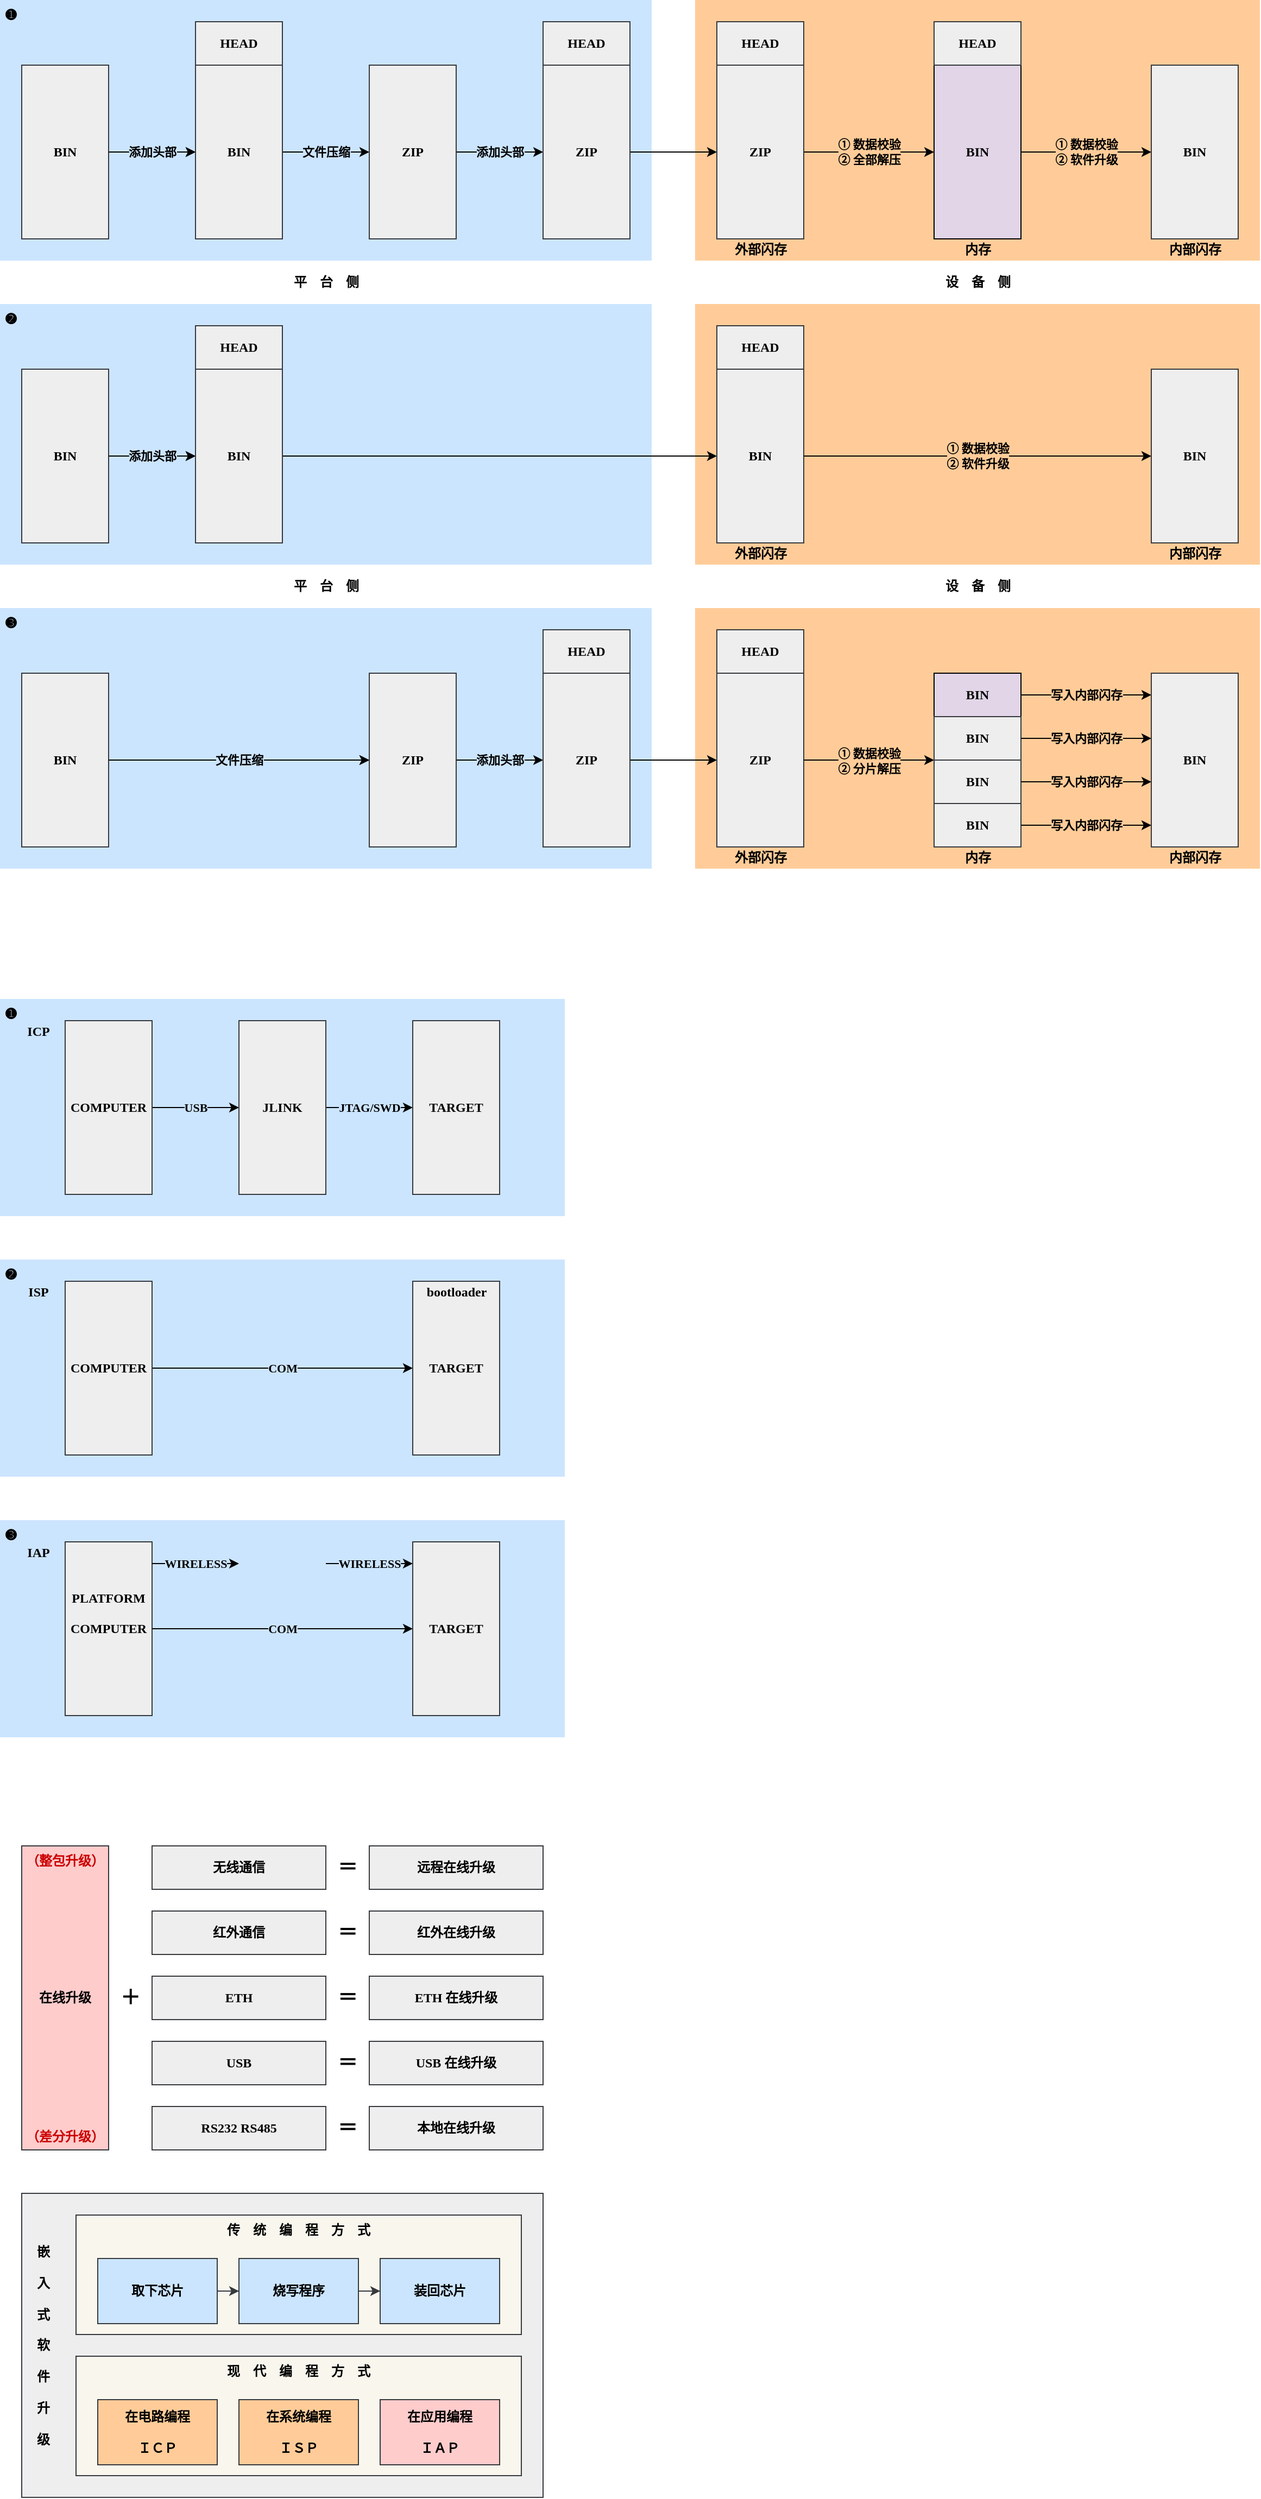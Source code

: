 <mxfile version="20.3.0" type="device" pages="5"><diagram id="BXG7_rjl-7wFdmvyHwiV" name="在线升级"><mxGraphModel dx="1662" dy="857" grid="1" gridSize="10" guides="1" tooltips="1" connect="1" arrows="1" fold="1" page="1" pageScale="1" pageWidth="1169" pageHeight="827" math="0" shadow="0"><root><mxCell id="0"/><mxCell id="1" parent="0"/><mxCell id="EdDSpajtO4QUlybsc-FD-1" value="&amp;nbsp;➌" style="rounded=0;whiteSpace=wrap;html=1;labelBackgroundColor=none;fontFamily=Sarasa Term SC;fillColor=#cce5ff;strokeColor=none;fontStyle=1;verticalAlign=top;align=left;" parent="1" vertex="1"><mxGeometry x="20" y="1420" width="520" height="200" as="geometry"/></mxCell><mxCell id="EdDSpajtO4QUlybsc-FD-2" value="&amp;nbsp;➋" style="rounded=0;whiteSpace=wrap;html=1;labelBackgroundColor=none;fontFamily=Sarasa Term SC;fillColor=#cce5ff;strokeColor=none;fontStyle=1;verticalAlign=top;align=left;" parent="1" vertex="1"><mxGeometry x="20" y="1180" width="520" height="200" as="geometry"/></mxCell><mxCell id="EdDSpajtO4QUlybsc-FD-3" value="&amp;nbsp;➊" style="rounded=0;whiteSpace=wrap;html=1;labelBackgroundColor=none;fontFamily=Sarasa Term SC;fillColor=#cce5ff;strokeColor=none;fontStyle=1;verticalAlign=top;align=left;" parent="1" vertex="1"><mxGeometry x="20" y="940" width="520" height="200" as="geometry"/></mxCell><mxCell id="EdDSpajtO4QUlybsc-FD-4" value="" style="rounded=0;whiteSpace=wrap;html=1;labelBackgroundColor=none;fontFamily=Sarasa Term SC;fillColor=#ffcc99;strokeColor=none;fontStyle=1;verticalAlign=middle;" parent="1" vertex="1"><mxGeometry x="660" y="580" width="520" height="240" as="geometry"/></mxCell><mxCell id="EdDSpajtO4QUlybsc-FD-5" value="" style="rounded=0;whiteSpace=wrap;html=1;labelBackgroundColor=none;fontFamily=Sarasa Term SC;fillColor=#ffcc99;strokeColor=none;fontStyle=1;verticalAlign=middle;" parent="1" vertex="1"><mxGeometry x="660" y="300" width="520" height="240" as="geometry"/></mxCell><mxCell id="EdDSpajtO4QUlybsc-FD-6" value="&amp;nbsp;➌" style="rounded=0;whiteSpace=wrap;html=1;labelBackgroundColor=none;fontFamily=Sarasa Term SC;fillColor=#cce5ff;strokeColor=none;fontStyle=1;verticalAlign=top;align=left;" parent="1" vertex="1"><mxGeometry x="20" y="580" width="600" height="240" as="geometry"/></mxCell><mxCell id="EdDSpajtO4QUlybsc-FD-7" value="&amp;nbsp;➋" style="rounded=0;whiteSpace=wrap;html=1;labelBackgroundColor=none;fontFamily=Sarasa Term SC;fillColor=#cce5ff;strokeColor=none;fontStyle=1;verticalAlign=top;align=left;" parent="1" vertex="1"><mxGeometry x="20" y="300" width="600" height="240" as="geometry"/></mxCell><mxCell id="EdDSpajtO4QUlybsc-FD-8" value="" style="rounded=0;whiteSpace=wrap;html=1;labelBackgroundColor=none;fontFamily=Sarasa Term SC;fillColor=#ffcc99;strokeColor=none;fontStyle=1;verticalAlign=middle;" parent="1" vertex="1"><mxGeometry x="660" y="20" width="520" height="240" as="geometry"/></mxCell><mxCell id="EdDSpajtO4QUlybsc-FD-9" value="&amp;nbsp;➊" style="rounded=0;whiteSpace=wrap;html=1;labelBackgroundColor=none;fontFamily=Sarasa Term SC;fillColor=#cce5ff;strokeColor=none;fontStyle=1;verticalAlign=top;align=left;" parent="1" vertex="1"><mxGeometry x="20" y="20" width="600" height="240" as="geometry"/></mxCell><mxCell id="EdDSpajtO4QUlybsc-FD-10" value="添加头部" style="edgeStyle=orthogonalEdgeStyle;rounded=0;orthogonalLoop=1;jettySize=auto;html=1;fontFamily=Sarasa Term SC;fontStyle=1" parent="1" source="EdDSpajtO4QUlybsc-FD-11" target="EdDSpajtO4QUlybsc-FD-13" edge="1"><mxGeometry relative="1" as="geometry"/></mxCell><mxCell id="EdDSpajtO4QUlybsc-FD-11" value="BIN" style="rounded=0;whiteSpace=wrap;html=1;fontSize=12;align=center;fontFamily=Sarasa Term SC;fillColor=#eeeeee;strokeColor=#36393d;fontStyle=1" parent="1" vertex="1"><mxGeometry x="40" y="80" width="80" height="160" as="geometry"/></mxCell><mxCell id="EdDSpajtO4QUlybsc-FD-12" value="文件压缩" style="edgeStyle=orthogonalEdgeStyle;rounded=0;orthogonalLoop=1;jettySize=auto;html=1;fontFamily=Sarasa Term SC;fontStyle=1;labelBackgroundColor=#CCE5FF;" parent="1" source="EdDSpajtO4QUlybsc-FD-13" target="EdDSpajtO4QUlybsc-FD-16" edge="1"><mxGeometry relative="1" as="geometry"/></mxCell><mxCell id="EdDSpajtO4QUlybsc-FD-13" value="BIN" style="rounded=0;whiteSpace=wrap;html=1;fontSize=12;align=center;fontFamily=Sarasa Term SC;fillColor=#eeeeee;strokeColor=#36393d;fontStyle=1" parent="1" vertex="1"><mxGeometry x="200" y="80" width="80" height="160" as="geometry"/></mxCell><mxCell id="EdDSpajtO4QUlybsc-FD-14" value="HEAD" style="rounded=0;whiteSpace=wrap;html=1;fontSize=12;align=center;fontFamily=Sarasa Term SC;fillColor=#eeeeee;strokeColor=#36393d;fontStyle=1" parent="1" vertex="1"><mxGeometry x="200" y="40" width="80" height="40" as="geometry"/></mxCell><mxCell id="EdDSpajtO4QUlybsc-FD-15" value="添加头部" style="edgeStyle=orthogonalEdgeStyle;rounded=0;orthogonalLoop=1;jettySize=auto;html=1;fontFamily=Sarasa Term SC;fontStyle=1;labelBackgroundColor=#CCE5FF;" parent="1" source="EdDSpajtO4QUlybsc-FD-16" target="EdDSpajtO4QUlybsc-FD-18" edge="1"><mxGeometry relative="1" as="geometry"/></mxCell><mxCell id="EdDSpajtO4QUlybsc-FD-16" value="ZIP" style="rounded=0;whiteSpace=wrap;html=1;fontSize=12;align=center;fontFamily=Sarasa Term SC;fillColor=#eeeeee;strokeColor=#36393d;fontStyle=1" parent="1" vertex="1"><mxGeometry x="360" y="80" width="80" height="160" as="geometry"/></mxCell><mxCell id="EdDSpajtO4QUlybsc-FD-17" style="edgeStyle=orthogonalEdgeStyle;rounded=0;orthogonalLoop=1;jettySize=auto;html=1;fontFamily=Sarasa Term SC;fontStyle=1" parent="1" source="EdDSpajtO4QUlybsc-FD-18" target="EdDSpajtO4QUlybsc-FD-37" edge="1"><mxGeometry relative="1" as="geometry"><mxPoint x="680" y="160" as="targetPoint"/></mxGeometry></mxCell><mxCell id="EdDSpajtO4QUlybsc-FD-18" value="ZIP" style="rounded=0;whiteSpace=wrap;html=1;fontSize=12;align=center;fontFamily=Sarasa Term SC;fillColor=#eeeeee;strokeColor=#36393d;fontStyle=1" parent="1" vertex="1"><mxGeometry x="520" y="80" width="80" height="160" as="geometry"/></mxCell><mxCell id="EdDSpajtO4QUlybsc-FD-19" value="HEAD" style="rounded=0;whiteSpace=wrap;html=1;fontSize=12;align=center;fontFamily=Sarasa Term SC;fillColor=#eeeeee;strokeColor=#36393d;fontStyle=1" parent="1" vertex="1"><mxGeometry x="520" y="40" width="80" height="40" as="geometry"/></mxCell><mxCell id="EdDSpajtO4QUlybsc-FD-20" value="添加头部" style="edgeStyle=orthogonalEdgeStyle;rounded=0;orthogonalLoop=1;jettySize=auto;html=1;fontFamily=Sarasa Term SC;fontStyle=1" parent="1" source="EdDSpajtO4QUlybsc-FD-21" target="EdDSpajtO4QUlybsc-FD-23" edge="1"><mxGeometry relative="1" as="geometry"/></mxCell><mxCell id="EdDSpajtO4QUlybsc-FD-21" value="BIN" style="rounded=0;whiteSpace=wrap;html=1;fontSize=12;align=center;fontFamily=Sarasa Term SC;fillColor=#eeeeee;strokeColor=#36393d;fontStyle=1" parent="1" vertex="1"><mxGeometry x="40" y="360" width="80" height="160" as="geometry"/></mxCell><mxCell id="EdDSpajtO4QUlybsc-FD-22" style="edgeStyle=orthogonalEdgeStyle;rounded=0;orthogonalLoop=1;jettySize=auto;html=1;fontFamily=Sarasa Term SC;fontStyle=1" parent="1" source="EdDSpajtO4QUlybsc-FD-23" target="EdDSpajtO4QUlybsc-FD-34" edge="1"><mxGeometry relative="1" as="geometry"><mxPoint x="680" y="440" as="targetPoint"/></mxGeometry></mxCell><mxCell id="EdDSpajtO4QUlybsc-FD-23" value="BIN" style="rounded=0;whiteSpace=wrap;html=1;fontSize=12;align=center;fontFamily=Sarasa Term SC;fillColor=#eeeeee;strokeColor=#36393d;fontStyle=1" parent="1" vertex="1"><mxGeometry x="200" y="360" width="80" height="160" as="geometry"/></mxCell><mxCell id="EdDSpajtO4QUlybsc-FD-24" value="HEAD" style="rounded=0;whiteSpace=wrap;html=1;fontSize=12;align=center;fontFamily=Sarasa Term SC;fillColor=#eeeeee;strokeColor=#36393d;fontStyle=1" parent="1" vertex="1"><mxGeometry x="200" y="320" width="80" height="40" as="geometry"/></mxCell><mxCell id="EdDSpajtO4QUlybsc-FD-25" value="文件压缩" style="edgeStyle=orthogonalEdgeStyle;rounded=0;orthogonalLoop=1;jettySize=auto;html=1;fontFamily=Sarasa Term SC;fontStyle=1" parent="1" source="EdDSpajtO4QUlybsc-FD-26" target="EdDSpajtO4QUlybsc-FD-28" edge="1"><mxGeometry relative="1" as="geometry"/></mxCell><mxCell id="EdDSpajtO4QUlybsc-FD-26" value="BIN" style="rounded=0;whiteSpace=wrap;html=1;fontSize=12;align=center;fontFamily=Sarasa Term SC;fillColor=#eeeeee;strokeColor=#36393d;fontStyle=1" parent="1" vertex="1"><mxGeometry x="40" y="640" width="80" height="160" as="geometry"/></mxCell><mxCell id="EdDSpajtO4QUlybsc-FD-27" value="添加头部" style="edgeStyle=orthogonalEdgeStyle;rounded=0;orthogonalLoop=1;jettySize=auto;html=1;fontFamily=Sarasa Term SC;fontStyle=1;labelBackgroundColor=#CCE5FF;" parent="1" source="EdDSpajtO4QUlybsc-FD-28" target="EdDSpajtO4QUlybsc-FD-31" edge="1"><mxGeometry relative="1" as="geometry"/></mxCell><mxCell id="EdDSpajtO4QUlybsc-FD-28" value="ZIP" style="rounded=0;whiteSpace=wrap;html=1;fontSize=12;align=center;fontFamily=Sarasa Term SC;fillColor=#eeeeee;strokeColor=#36393d;fontStyle=1" parent="1" vertex="1"><mxGeometry x="360" y="640" width="80" height="160" as="geometry"/></mxCell><mxCell id="EdDSpajtO4QUlybsc-FD-29" value="HEAD" style="rounded=0;whiteSpace=wrap;html=1;fontSize=12;align=center;fontFamily=Sarasa Term SC;fillColor=#eeeeee;strokeColor=#36393d;fontStyle=1" parent="1" vertex="1"><mxGeometry x="520" y="600" width="80" height="40" as="geometry"/></mxCell><mxCell id="EdDSpajtO4QUlybsc-FD-30" value="" style="edgeStyle=orthogonalEdgeStyle;rounded=0;orthogonalLoop=1;jettySize=auto;html=1;fontFamily=Sarasa Term SC;fontStyle=1" parent="1" source="EdDSpajtO4QUlybsc-FD-31" target="EdDSpajtO4QUlybsc-FD-33" edge="1"><mxGeometry relative="1" as="geometry"><mxPoint x="680" y="720" as="targetPoint"/></mxGeometry></mxCell><mxCell id="EdDSpajtO4QUlybsc-FD-31" value="ZIP" style="rounded=0;whiteSpace=wrap;html=1;fontSize=12;align=center;fontFamily=Sarasa Term SC;fillColor=#eeeeee;strokeColor=#36393d;fontStyle=1" parent="1" vertex="1"><mxGeometry x="520" y="640" width="80" height="160" as="geometry"/></mxCell><mxCell id="EdDSpajtO4QUlybsc-FD-32" value="HEAD" style="rounded=0;whiteSpace=wrap;html=1;fontSize=12;align=center;fontFamily=Sarasa Term SC;fillColor=#eeeeee;strokeColor=#36393d;fontStyle=1" parent="1" vertex="1"><mxGeometry x="680" y="600" width="80" height="40" as="geometry"/></mxCell><mxCell id="EdDSpajtO4QUlybsc-FD-33" value="ZIP" style="rounded=0;whiteSpace=wrap;html=1;fontSize=12;align=center;fontFamily=Sarasa Term SC;fillColor=#eeeeee;strokeColor=#36393d;fontStyle=1" parent="1" vertex="1"><mxGeometry x="680" y="640" width="80" height="160" as="geometry"/></mxCell><mxCell id="EdDSpajtO4QUlybsc-FD-34" value="BIN" style="rounded=0;whiteSpace=wrap;html=1;fontSize=12;align=center;fontFamily=Sarasa Term SC;fillColor=#eeeeee;strokeColor=#36393d;fontStyle=1" parent="1" vertex="1"><mxGeometry x="680" y="360" width="80" height="160" as="geometry"/></mxCell><mxCell id="EdDSpajtO4QUlybsc-FD-35" value="HEAD" style="rounded=0;whiteSpace=wrap;html=1;fontSize=12;align=center;fontFamily=Sarasa Term SC;fillColor=#eeeeee;strokeColor=#36393d;fontStyle=1" parent="1" vertex="1"><mxGeometry x="680" y="320" width="80" height="40" as="geometry"/></mxCell><mxCell id="EdDSpajtO4QUlybsc-FD-36" value="➀&amp;nbsp;数据校验&lt;br&gt;➁&amp;nbsp;全部解压" style="edgeStyle=orthogonalEdgeStyle;rounded=0;orthogonalLoop=1;jettySize=auto;html=1;fontFamily=Sarasa Term SC;fontStyle=1;labelBackgroundColor=#FFCC99;" parent="1" source="EdDSpajtO4QUlybsc-FD-37" target="EdDSpajtO4QUlybsc-FD-40" edge="1"><mxGeometry relative="1" as="geometry"/></mxCell><mxCell id="EdDSpajtO4QUlybsc-FD-37" value="ZIP" style="rounded=0;whiteSpace=wrap;html=1;fontSize=12;align=center;fontFamily=Sarasa Term SC;fillColor=#eeeeee;strokeColor=#36393d;fontStyle=1" parent="1" vertex="1"><mxGeometry x="680" y="80" width="80" height="160" as="geometry"/></mxCell><mxCell id="EdDSpajtO4QUlybsc-FD-38" value="HEAD" style="rounded=0;whiteSpace=wrap;html=1;fontSize=12;align=center;fontFamily=Sarasa Term SC;fillColor=#eeeeee;strokeColor=#36393d;fontStyle=1" parent="1" vertex="1"><mxGeometry x="680" y="40" width="80" height="40" as="geometry"/></mxCell><mxCell id="EdDSpajtO4QUlybsc-FD-39" value="➀&amp;nbsp;数据校验&lt;br&gt;➁&amp;nbsp;软件升级" style="edgeStyle=orthogonalEdgeStyle;rounded=0;orthogonalLoop=1;jettySize=auto;html=1;fontFamily=Sarasa Term SC;fontStyle=1;labelBackgroundColor=#FFCC99;" parent="1" source="EdDSpajtO4QUlybsc-FD-40" target="EdDSpajtO4QUlybsc-FD-42" edge="1"><mxGeometry relative="1" as="geometry"><mxPoint x="1120" y="160" as="targetPoint"/></mxGeometry></mxCell><mxCell id="EdDSpajtO4QUlybsc-FD-40" value="BIN" style="rounded=0;whiteSpace=wrap;html=1;fontSize=12;align=center;fontFamily=Sarasa Term SC;fillColor=#e1d5e7;fontStyle=1" parent="1" vertex="1"><mxGeometry x="880" y="80" width="80" height="160" as="geometry"/></mxCell><mxCell id="EdDSpajtO4QUlybsc-FD-41" value="HEAD" style="rounded=0;whiteSpace=wrap;html=1;fontSize=12;align=center;fontFamily=Sarasa Term SC;fillColor=#eeeeee;strokeColor=#36393d;fontStyle=1" parent="1" vertex="1"><mxGeometry x="880" y="40" width="80" height="40" as="geometry"/></mxCell><mxCell id="EdDSpajtO4QUlybsc-FD-42" value="BIN" style="rounded=0;whiteSpace=wrap;html=1;fontSize=12;align=center;fontFamily=Sarasa Term SC;fontStyle=1;fillColor=#eeeeee;strokeColor=#36393d;" parent="1" vertex="1"><mxGeometry x="1080" y="80" width="80" height="160" as="geometry"/></mxCell><mxCell id="EdDSpajtO4QUlybsc-FD-43" value="外部闪存" style="text;html=1;align=center;verticalAlign=middle;resizable=0;points=[];autosize=1;strokeColor=none;fontFamily=Sarasa Term SC;fontStyle=1" parent="1" vertex="1"><mxGeometry x="690" y="240" width="60" height="20" as="geometry"/></mxCell><mxCell id="EdDSpajtO4QUlybsc-FD-44" value="外部闪存" style="text;html=1;align=center;verticalAlign=middle;resizable=0;points=[];autosize=1;strokeColor=none;fontFamily=Sarasa Term SC;fontStyle=1" parent="1" vertex="1"><mxGeometry x="690" y="520" width="60" height="20" as="geometry"/></mxCell><mxCell id="EdDSpajtO4QUlybsc-FD-45" value="外部闪存" style="text;html=1;align=center;verticalAlign=middle;resizable=0;points=[];autosize=1;strokeColor=none;fontFamily=Sarasa Term SC;fontStyle=1" parent="1" vertex="1"><mxGeometry x="690" y="800" width="60" height="20" as="geometry"/></mxCell><mxCell id="EdDSpajtO4QUlybsc-FD-46" value="内存" style="text;html=1;align=center;verticalAlign=middle;resizable=0;points=[];autosize=1;strokeColor=none;fontFamily=Sarasa Term SC;fontStyle=1" parent="1" vertex="1"><mxGeometry x="900" y="240" width="40" height="20" as="geometry"/></mxCell><mxCell id="EdDSpajtO4QUlybsc-FD-47" value="内部闪存" style="text;html=1;align=center;verticalAlign=middle;resizable=0;points=[];autosize=1;strokeColor=none;fontFamily=Sarasa Term SC;fontStyle=1" parent="1" vertex="1"><mxGeometry x="1090" y="240" width="60" height="20" as="geometry"/></mxCell><mxCell id="EdDSpajtO4QUlybsc-FD-48" value="➀&amp;nbsp;数据校验&lt;br&gt;➁&amp;nbsp;软件升级" style="edgeStyle=orthogonalEdgeStyle;rounded=0;orthogonalLoop=1;jettySize=auto;html=1;fontFamily=Sarasa Term SC;fontStyle=1;labelBackgroundColor=#FFCC99;" parent="1" source="EdDSpajtO4QUlybsc-FD-34" target="EdDSpajtO4QUlybsc-FD-49" edge="1"><mxGeometry relative="1" as="geometry"><mxPoint x="960" y="440" as="sourcePoint"/><mxPoint x="1120" y="440" as="targetPoint"/></mxGeometry></mxCell><mxCell id="EdDSpajtO4QUlybsc-FD-49" value="BIN" style="rounded=0;whiteSpace=wrap;html=1;fontSize=12;align=center;fontFamily=Sarasa Term SC;fillColor=#eeeeee;strokeColor=#36393d;fontStyle=1" parent="1" vertex="1"><mxGeometry x="1080" y="360" width="80" height="160" as="geometry"/></mxCell><mxCell id="EdDSpajtO4QUlybsc-FD-50" value="内部闪存" style="text;html=1;align=center;verticalAlign=middle;resizable=0;points=[];autosize=1;strokeColor=none;fontFamily=Sarasa Term SC;fontStyle=1" parent="1" vertex="1"><mxGeometry x="1090" y="520" width="60" height="20" as="geometry"/></mxCell><mxCell id="EdDSpajtO4QUlybsc-FD-51" value="➀&amp;nbsp;数据校验&lt;br&gt;➁&amp;nbsp;分片解压" style="edgeStyle=orthogonalEdgeStyle;rounded=0;orthogonalLoop=1;jettySize=auto;html=1;fontFamily=Sarasa Term SC;fontStyle=1;labelBackgroundColor=#FFCC99;" parent="1" source="EdDSpajtO4QUlybsc-FD-33" edge="1"><mxGeometry relative="1" as="geometry"><mxPoint x="760" y="720" as="sourcePoint"/><mxPoint x="880" y="720" as="targetPoint"/></mxGeometry></mxCell><mxCell id="EdDSpajtO4QUlybsc-FD-52" value="BIN" style="rounded=0;whiteSpace=wrap;html=1;fontSize=12;align=center;fontFamily=Sarasa Term SC;fillColor=#eeeeee;strokeColor=#36393d;fontStyle=1" parent="1" vertex="1"><mxGeometry x="1080" y="640" width="80" height="160" as="geometry"/></mxCell><mxCell id="EdDSpajtO4QUlybsc-FD-53" value="内存" style="text;html=1;align=center;verticalAlign=middle;resizable=0;points=[];autosize=1;strokeColor=none;fontFamily=Sarasa Term SC;fontStyle=1" parent="1" vertex="1"><mxGeometry x="900" y="800" width="40" height="20" as="geometry"/></mxCell><mxCell id="EdDSpajtO4QUlybsc-FD-54" value="内部闪存" style="text;html=1;align=center;verticalAlign=middle;resizable=0;points=[];autosize=1;strokeColor=none;fontFamily=Sarasa Term SC;fontStyle=1" parent="1" vertex="1"><mxGeometry x="1090" y="800" width="60" height="20" as="geometry"/></mxCell><mxCell id="EdDSpajtO4QUlybsc-FD-55" value="BIN" style="rounded=0;whiteSpace=wrap;html=1;fontSize=12;align=center;fontFamily=Sarasa Term SC;fillColor=#e1d5e7;fontStyle=1" parent="1" vertex="1"><mxGeometry x="880" y="640" width="80" height="40" as="geometry"/></mxCell><mxCell id="EdDSpajtO4QUlybsc-FD-56" value="BIN" style="rounded=0;whiteSpace=wrap;html=1;fontSize=12;align=center;fontFamily=Sarasa Term SC;fillColor=#eeeeee;strokeColor=#36393d;fontStyle=1" parent="1" vertex="1"><mxGeometry x="880" y="680" width="80" height="40" as="geometry"/></mxCell><mxCell id="EdDSpajtO4QUlybsc-FD-57" value="BIN" style="rounded=0;whiteSpace=wrap;html=1;fontSize=12;align=center;fontFamily=Sarasa Term SC;fillColor=#eeeeee;strokeColor=#36393d;fontStyle=1" parent="1" vertex="1"><mxGeometry x="880" y="720" width="80" height="40" as="geometry"/></mxCell><mxCell id="EdDSpajtO4QUlybsc-FD-58" value="BIN" style="rounded=0;whiteSpace=wrap;html=1;fontSize=12;align=center;fontFamily=Sarasa Term SC;fillColor=#eeeeee;strokeColor=#36393d;fontStyle=1" parent="1" vertex="1"><mxGeometry x="880" y="760" width="80" height="40" as="geometry"/></mxCell><mxCell id="EdDSpajtO4QUlybsc-FD-59" value="写入内部闪存" style="edgeStyle=orthogonalEdgeStyle;rounded=0;orthogonalLoop=1;jettySize=auto;html=1;fontFamily=Sarasa Term SC;fontStyle=1;labelBackgroundColor=#FFCC99;" parent="1" edge="1"><mxGeometry relative="1" as="geometry"><mxPoint x="960" y="660" as="sourcePoint"/><mxPoint x="1080" y="660" as="targetPoint"/></mxGeometry></mxCell><mxCell id="EdDSpajtO4QUlybsc-FD-60" value="写入内部闪存" style="edgeStyle=orthogonalEdgeStyle;rounded=0;orthogonalLoop=1;jettySize=auto;html=1;fontFamily=Sarasa Term SC;fontStyle=1;labelBackgroundColor=#FFCC99;" parent="1" edge="1"><mxGeometry relative="1" as="geometry"><mxPoint x="960" y="700" as="sourcePoint"/><mxPoint x="1080" y="700" as="targetPoint"/></mxGeometry></mxCell><mxCell id="EdDSpajtO4QUlybsc-FD-61" value="写入内部闪存" style="edgeStyle=orthogonalEdgeStyle;rounded=0;orthogonalLoop=1;jettySize=auto;html=1;fontFamily=Sarasa Term SC;fontStyle=1;labelBackgroundColor=#FFCC99;" parent="1" edge="1"><mxGeometry relative="1" as="geometry"><mxPoint x="960" y="740" as="sourcePoint"/><mxPoint x="1080" y="740" as="targetPoint"/></mxGeometry></mxCell><mxCell id="EdDSpajtO4QUlybsc-FD-62" value="写入内部闪存" style="edgeStyle=orthogonalEdgeStyle;rounded=0;orthogonalLoop=1;jettySize=auto;html=1;fontFamily=Sarasa Term SC;fontStyle=1;labelBackgroundColor=#FFCC99;" parent="1" edge="1"><mxGeometry relative="1" as="geometry"><mxPoint x="960" y="780" as="sourcePoint"/><mxPoint x="1080" y="780" as="targetPoint"/></mxGeometry></mxCell><mxCell id="EdDSpajtO4QUlybsc-FD-63" value="添加头部" style="edgeStyle=orthogonalEdgeStyle;rounded=0;orthogonalLoop=1;jettySize=auto;html=1;fontFamily=Sarasa Term SC;fontStyle=1;labelBackgroundColor=#CCE5FF;" parent="1" edge="1"><mxGeometry relative="1" as="geometry"><mxPoint x="120" y="160" as="sourcePoint"/><mxPoint x="200" y="160" as="targetPoint"/></mxGeometry></mxCell><mxCell id="EdDSpajtO4QUlybsc-FD-64" value="添加头部" style="edgeStyle=orthogonalEdgeStyle;rounded=0;orthogonalLoop=1;jettySize=auto;html=1;fontFamily=Sarasa Term SC;fontStyle=1;labelBackgroundColor=#CCE5FF;" parent="1" edge="1"><mxGeometry relative="1" as="geometry"><mxPoint x="120" y="440" as="sourcePoint"/><mxPoint x="200" y="440" as="targetPoint"/></mxGeometry></mxCell><mxCell id="EdDSpajtO4QUlybsc-FD-65" value="文件压缩" style="edgeStyle=orthogonalEdgeStyle;rounded=0;orthogonalLoop=1;jettySize=auto;html=1;fontFamily=Sarasa Term SC;fontStyle=1;labelBackgroundColor=#CCE5FF;" parent="1" edge="1"><mxGeometry relative="1" as="geometry"><mxPoint x="120" y="720" as="sourcePoint"/><mxPoint x="360" y="720" as="targetPoint"/></mxGeometry></mxCell><mxCell id="EdDSpajtO4QUlybsc-FD-66" value="&lt;span style=&quot;&quot;&gt;平　台　侧&lt;/span&gt;" style="text;html=1;align=center;verticalAlign=middle;resizable=0;points=[];autosize=1;strokeColor=none;fontFamily=Sarasa Term SC;fontStyle=1" parent="1" vertex="1"><mxGeometry x="280" y="270" width="80" height="20" as="geometry"/></mxCell><mxCell id="EdDSpajtO4QUlybsc-FD-67" value="&lt;span style=&quot;&quot;&gt;平　台　侧&lt;/span&gt;" style="text;html=1;align=center;verticalAlign=middle;resizable=0;points=[];autosize=1;strokeColor=none;fontFamily=Sarasa Term SC;fontStyle=1" parent="1" vertex="1"><mxGeometry x="280" y="550" width="80" height="20" as="geometry"/></mxCell><mxCell id="EdDSpajtO4QUlybsc-FD-68" value="&lt;span style=&quot;&quot;&gt;设　备　侧&lt;/span&gt;" style="text;html=1;align=center;verticalAlign=middle;resizable=0;points=[];autosize=1;strokeColor=none;fontFamily=Sarasa Term SC;fontStyle=1" parent="1" vertex="1"><mxGeometry x="880" y="550" width="80" height="20" as="geometry"/></mxCell><mxCell id="EdDSpajtO4QUlybsc-FD-69" value="&lt;span style=&quot;&quot;&gt;设　备　侧&lt;/span&gt;" style="text;html=1;align=center;verticalAlign=middle;resizable=0;points=[];autosize=1;strokeColor=none;fontFamily=Sarasa Term SC;fontStyle=1" parent="1" vertex="1"><mxGeometry x="880" y="270" width="80" height="20" as="geometry"/></mxCell><mxCell id="EdDSpajtO4QUlybsc-FD-70" value="USB" style="edgeStyle=orthogonalEdgeStyle;rounded=0;orthogonalLoop=1;jettySize=auto;html=1;labelBackgroundColor=#CCE5FF;fontFamily=Sarasa Term SC;fontStyle=1" parent="1" source="EdDSpajtO4QUlybsc-FD-71" target="EdDSpajtO4QUlybsc-FD-73" edge="1"><mxGeometry relative="1" as="geometry"/></mxCell><mxCell id="EdDSpajtO4QUlybsc-FD-71" value="COMPUTER" style="rounded=0;whiteSpace=wrap;html=1;fontSize=12;align=center;fontFamily=Sarasa Term SC;fillColor=#eeeeee;strokeColor=#36393d;fontStyle=1" parent="1" vertex="1"><mxGeometry x="80" y="960" width="80" height="160" as="geometry"/></mxCell><mxCell id="EdDSpajtO4QUlybsc-FD-72" value="JTAG/SWD" style="edgeStyle=orthogonalEdgeStyle;rounded=0;orthogonalLoop=1;jettySize=auto;html=1;labelBackgroundColor=#CCE5FF;fontFamily=Sarasa Term SC;fontStyle=1" parent="1" source="EdDSpajtO4QUlybsc-FD-73" target="EdDSpajtO4QUlybsc-FD-74" edge="1"><mxGeometry relative="1" as="geometry"/></mxCell><mxCell id="EdDSpajtO4QUlybsc-FD-73" value="JLINK" style="rounded=0;whiteSpace=wrap;html=1;fontSize=12;align=center;fontFamily=Sarasa Term SC;fillColor=#eeeeee;strokeColor=#36393d;fontStyle=1" parent="1" vertex="1"><mxGeometry x="240" y="960" width="80" height="160" as="geometry"/></mxCell><mxCell id="EdDSpajtO4QUlybsc-FD-74" value="TARGET" style="rounded=0;whiteSpace=wrap;html=1;fontSize=12;align=center;fontFamily=Sarasa Term SC;fillColor=#eeeeee;strokeColor=#36393d;fontStyle=1" parent="1" vertex="1"><mxGeometry x="400" y="960" width="80" height="160" as="geometry"/></mxCell><mxCell id="EdDSpajtO4QUlybsc-FD-75" value="COM" style="edgeStyle=orthogonalEdgeStyle;rounded=0;orthogonalLoop=1;jettySize=auto;html=1;labelBackgroundColor=#CCE5FF;fontFamily=Sarasa Term SC;fontStyle=1" parent="1" source="EdDSpajtO4QUlybsc-FD-76" target="EdDSpajtO4QUlybsc-FD-77" edge="1"><mxGeometry relative="1" as="geometry"/></mxCell><mxCell id="EdDSpajtO4QUlybsc-FD-76" value="COMPUTER" style="rounded=0;whiteSpace=wrap;html=1;fontSize=12;align=center;fontFamily=Sarasa Term SC;fillColor=#eeeeee;strokeColor=#36393d;fontStyle=1" parent="1" vertex="1"><mxGeometry x="80" y="1200" width="80" height="160" as="geometry"/></mxCell><mxCell id="EdDSpajtO4QUlybsc-FD-77" value="TARGET" style="rounded=0;whiteSpace=wrap;html=1;fontSize=12;align=center;fontFamily=Sarasa Term SC;fillColor=#eeeeee;strokeColor=#36393d;fontStyle=1" parent="1" vertex="1"><mxGeometry x="400" y="1200" width="80" height="160" as="geometry"/></mxCell><mxCell id="EdDSpajtO4QUlybsc-FD-78" value="TARGET" style="rounded=0;whiteSpace=wrap;html=1;fontSize=12;align=center;fontFamily=Sarasa Term SC;fillColor=#eeeeee;strokeColor=#36393d;fontStyle=1" parent="1" vertex="1"><mxGeometry x="400" y="1440" width="80" height="160" as="geometry"/></mxCell><mxCell id="EdDSpajtO4QUlybsc-FD-79" value="PLATFORM&lt;br&gt;　&lt;br&gt;COMPUTER&lt;br&gt;　&lt;br&gt;　" style="rounded=0;whiteSpace=wrap;html=1;fontSize=12;align=center;fontFamily=Sarasa Term SC;fillColor=#eeeeee;strokeColor=#36393d;fontStyle=1" parent="1" vertex="1"><mxGeometry x="80" y="1440" width="80" height="160" as="geometry"/></mxCell><mxCell id="EdDSpajtO4QUlybsc-FD-80" value="bootloader" style="text;html=1;align=center;verticalAlign=middle;resizable=0;points=[];autosize=1;strokeColor=none;fontFamily=Sarasa Term SC;fontStyle=1" parent="1" vertex="1"><mxGeometry x="400" y="1200" width="80" height="20" as="geometry"/></mxCell><mxCell id="EdDSpajtO4QUlybsc-FD-81" value="&lt;span style=&quot;&quot;&gt;ICP&lt;/span&gt;" style="text;html=1;align=center;verticalAlign=middle;resizable=0;points=[];autosize=1;strokeColor=none;fontFamily=Sarasa Term SC;fontStyle=1" parent="1" vertex="1"><mxGeometry x="40" y="960" width="30" height="20" as="geometry"/></mxCell><mxCell id="EdDSpajtO4QUlybsc-FD-82" value="&lt;span&gt;ISP&lt;/span&gt;" style="text;html=1;align=center;verticalAlign=middle;resizable=0;points=[];autosize=1;strokeColor=none;fontFamily=Sarasa Term SC;fontStyle=1" parent="1" vertex="1"><mxGeometry x="40" y="1200" width="30" height="20" as="geometry"/></mxCell><mxCell id="EdDSpajtO4QUlybsc-FD-83" value="&lt;span&gt;IAP&lt;/span&gt;" style="text;html=1;align=center;verticalAlign=middle;resizable=0;points=[];autosize=1;strokeColor=none;fontFamily=Sarasa Term SC;fontStyle=1" parent="1" vertex="1"><mxGeometry x="40" y="1440" width="30" height="20" as="geometry"/></mxCell><mxCell id="EdDSpajtO4QUlybsc-FD-84" value="COM" style="edgeStyle=orthogonalEdgeStyle;rounded=0;orthogonalLoop=1;jettySize=auto;html=1;labelBackgroundColor=#CCE5FF;fontFamily=Sarasa Term SC;fontStyle=1" parent="1" edge="1"><mxGeometry relative="1" as="geometry"><mxPoint x="160" y="1520" as="sourcePoint"/><mxPoint x="400" y="1520" as="targetPoint"/></mxGeometry></mxCell><mxCell id="EdDSpajtO4QUlybsc-FD-85" value="WIRELESS" style="edgeStyle=orthogonalEdgeStyle;rounded=0;orthogonalLoop=1;jettySize=auto;html=1;labelBackgroundColor=#CCE5FF;fontFamily=Sarasa Term SC;fontStyle=1" parent="1" edge="1"><mxGeometry relative="1" as="geometry"><mxPoint x="240" y="1460" as="targetPoint"/><mxPoint x="160" y="1460" as="sourcePoint"/></mxGeometry></mxCell><mxCell id="EdDSpajtO4QUlybsc-FD-86" value="WIRELESS" style="edgeStyle=orthogonalEdgeStyle;rounded=0;orthogonalLoop=1;jettySize=auto;html=1;labelBackgroundColor=#CCE5FF;fontFamily=Sarasa Term SC;fontStyle=1" parent="1" edge="1"><mxGeometry relative="1" as="geometry"><mxPoint x="400" y="1460" as="targetPoint"/><mxPoint x="320" y="1460" as="sourcePoint"/></mxGeometry></mxCell><mxCell id="EdDSpajtO4QUlybsc-FD-87" value="在线升级" style="rounded=0;whiteSpace=wrap;html=1;fontSize=12;align=center;fontFamily=Sarasa Term SC;fillColor=#ffcccc;strokeColor=#36393d;fontStyle=1" parent="1" vertex="1"><mxGeometry x="40" y="1720" width="80" height="280" as="geometry"/></mxCell><mxCell id="EdDSpajtO4QUlybsc-FD-88" value="无线通信" style="rounded=0;whiteSpace=wrap;html=1;fontSize=12;align=center;fontFamily=Sarasa Term SC;fillColor=#eeeeee;strokeColor=#36393d;fontStyle=1" parent="1" vertex="1"><mxGeometry x="160" y="1720" width="160" height="40" as="geometry"/></mxCell><mxCell id="EdDSpajtO4QUlybsc-FD-89" value="远程在线升级" style="rounded=0;whiteSpace=wrap;html=1;fontSize=12;align=center;fontFamily=Sarasa Term SC;fillColor=#eeeeee;strokeColor=#36393d;fontStyle=1" parent="1" vertex="1"><mxGeometry x="360" y="1720" width="160" height="40" as="geometry"/></mxCell><mxCell id="EdDSpajtO4QUlybsc-FD-90" value="红外通信" style="rounded=0;whiteSpace=wrap;html=1;fontSize=12;align=center;fontFamily=Sarasa Term SC;fillColor=#eeeeee;strokeColor=#36393d;fontStyle=1" parent="1" vertex="1"><mxGeometry x="160" y="1780" width="160" height="40" as="geometry"/></mxCell><mxCell id="EdDSpajtO4QUlybsc-FD-91" value="红外在线升级" style="rounded=0;whiteSpace=wrap;html=1;fontSize=12;align=center;fontFamily=Sarasa Term SC;fillColor=#eeeeee;strokeColor=#36393d;fontStyle=1" parent="1" vertex="1"><mxGeometry x="360" y="1780" width="160" height="40" as="geometry"/></mxCell><mxCell id="EdDSpajtO4QUlybsc-FD-92" value="RS232 RS485" style="rounded=0;whiteSpace=wrap;html=1;fontSize=12;align=center;fontFamily=Sarasa Term SC;fillColor=#eeeeee;strokeColor=#36393d;fontStyle=1" parent="1" vertex="1"><mxGeometry x="160" y="1960" width="160" height="40" as="geometry"/></mxCell><mxCell id="EdDSpajtO4QUlybsc-FD-93" value="本地在线升级" style="rounded=0;whiteSpace=wrap;html=1;fontSize=12;align=center;fontFamily=Sarasa Term SC;fillColor=#eeeeee;strokeColor=#36393d;fontStyle=1" parent="1" vertex="1"><mxGeometry x="360" y="1960" width="160" height="40" as="geometry"/></mxCell><mxCell id="EdDSpajtO4QUlybsc-FD-94" value="ETH" style="rounded=0;whiteSpace=wrap;html=1;fontSize=12;align=center;fontFamily=Sarasa Term SC;fillColor=#eeeeee;strokeColor=#36393d;fontStyle=1" parent="1" vertex="1"><mxGeometry x="160" y="1840" width="160" height="40" as="geometry"/></mxCell><mxCell id="EdDSpajtO4QUlybsc-FD-95" value="ETH 在线升级" style="rounded=0;whiteSpace=wrap;html=1;fontSize=12;align=center;fontFamily=Sarasa Term SC;fillColor=#eeeeee;strokeColor=#36393d;fontStyle=1" parent="1" vertex="1"><mxGeometry x="360" y="1840" width="160" height="40" as="geometry"/></mxCell><mxCell id="EdDSpajtO4QUlybsc-FD-96" value="＝" style="text;html=1;strokeColor=none;fillColor=none;align=center;verticalAlign=middle;whiteSpace=wrap;rounded=0;fontFamily=Sarasa Term SC;fontSize=18;fontStyle=1" parent="1" vertex="1"><mxGeometry x="320" y="1730" width="40" height="20" as="geometry"/></mxCell><mxCell id="EdDSpajtO4QUlybsc-FD-97" value="＝" style="text;html=1;strokeColor=none;fillColor=none;align=center;verticalAlign=middle;whiteSpace=wrap;rounded=0;fontFamily=Sarasa Term SC;fontSize=18;fontStyle=1" parent="1" vertex="1"><mxGeometry x="320" y="1790" width="40" height="20" as="geometry"/></mxCell><mxCell id="EdDSpajtO4QUlybsc-FD-98" value="＝" style="text;html=1;strokeColor=none;fillColor=none;align=center;verticalAlign=middle;whiteSpace=wrap;rounded=0;fontFamily=Sarasa Term SC;fontSize=18;fontStyle=1" parent="1" vertex="1"><mxGeometry x="320" y="1970" width="40" height="20" as="geometry"/></mxCell><mxCell id="EdDSpajtO4QUlybsc-FD-99" value="＋" style="text;html=1;strokeColor=none;fillColor=none;align=center;verticalAlign=middle;whiteSpace=wrap;rounded=0;fontFamily=Sarasa Term SC;fontSize=18;fontStyle=1" parent="1" vertex="1"><mxGeometry x="120" y="1850" width="40" height="20" as="geometry"/></mxCell><mxCell id="EdDSpajtO4QUlybsc-FD-100" value="＝" style="text;html=1;strokeColor=none;fillColor=none;align=center;verticalAlign=middle;whiteSpace=wrap;rounded=0;fontFamily=Sarasa Term SC;fontSize=18;fontStyle=1" parent="1" vertex="1"><mxGeometry x="320" y="1850" width="40" height="20" as="geometry"/></mxCell><mxCell id="EdDSpajtO4QUlybsc-FD-101" value="USB" style="rounded=0;whiteSpace=wrap;html=1;fontSize=12;align=center;fontFamily=Sarasa Term SC;fillColor=#eeeeee;strokeColor=#36393d;fontStyle=1" parent="1" vertex="1"><mxGeometry x="160" y="1900" width="160" height="40" as="geometry"/></mxCell><mxCell id="EdDSpajtO4QUlybsc-FD-102" value="USB 在线升级" style="rounded=0;whiteSpace=wrap;html=1;fontSize=12;align=center;fontFamily=Sarasa Term SC;fillColor=#eeeeee;strokeColor=#36393d;fontStyle=1" parent="1" vertex="1"><mxGeometry x="360" y="1900" width="160" height="40" as="geometry"/></mxCell><mxCell id="EdDSpajtO4QUlybsc-FD-103" value="&lt;br style=&quot;font-family: &amp;quot;sarasa term sc&amp;quot;; font-size: 12px; font-style: normal; letter-spacing: normal; text-indent: 0px; text-transform: none; word-spacing: 0px;&quot;&gt;&lt;span style=&quot;font-family: &amp;quot;sarasa term sc&amp;quot;; font-size: 12px; font-style: normal; letter-spacing: normal; text-indent: 0px; text-transform: none; word-spacing: 0px;&quot;&gt;（差分升级）&lt;/span&gt;" style="text;whiteSpace=wrap;html=1;fontSize=12;fontFamily=Sarasa Term SC;align=center;labelBackgroundColor=none;fontStyle=1;fontColor=#CC0000;" parent="1" vertex="1"><mxGeometry x="40" y="1960" width="80" height="40" as="geometry"/></mxCell><mxCell id="EdDSpajtO4QUlybsc-FD-104" value="&lt;span style=&quot;font-family: &amp;quot;sarasa term sc&amp;quot;; font-size: 12px; font-style: normal; letter-spacing: normal; text-indent: 0px; text-transform: none; word-spacing: 0px;&quot;&gt;（&lt;/span&gt;&lt;span style=&quot;font-family: &amp;quot;sarasa term sc&amp;quot;;&quot;&gt;整包升级&lt;/span&gt;&lt;span style=&quot;font-family: &amp;quot;sarasa term sc&amp;quot;; font-size: 12px; font-style: normal; letter-spacing: normal; text-indent: 0px; text-transform: none; word-spacing: 0px;&quot;&gt;）&lt;/span&gt;" style="text;whiteSpace=wrap;html=1;fontSize=12;fontFamily=Sarasa Term SC;align=center;labelBackgroundColor=none;fontStyle=1;fontColor=#CC0000;" parent="1" vertex="1"><mxGeometry x="40" y="1720" width="80" height="40" as="geometry"/></mxCell><mxCell id="EdDSpajtO4QUlybsc-FD-105" value="＝" style="text;html=1;strokeColor=none;fillColor=none;align=center;verticalAlign=middle;whiteSpace=wrap;rounded=0;fontFamily=Sarasa Term SC;fontSize=18;fontStyle=1" parent="1" vertex="1"><mxGeometry x="320" y="1910" width="40" height="20" as="geometry"/></mxCell><mxCell id="EdDSpajtO4QUlybsc-FD-106" value="　嵌&lt;br&gt;&lt;br&gt;　入&lt;br&gt;&lt;br&gt;　式&lt;br&gt;&lt;br&gt;　软&lt;br&gt;&lt;br&gt;　件&lt;br&gt;&lt;br&gt;　升&lt;br&gt;&lt;br&gt;　级" style="rounded=0;whiteSpace=wrap;html=1;fontSize=12;align=left;fontFamily=Sarasa Term SC;fillColor=#eeeeee;strokeColor=#36393d;fontStyle=1" parent="1" vertex="1"><mxGeometry x="40" y="2040" width="480" height="280" as="geometry"/></mxCell><mxCell id="EdDSpajtO4QUlybsc-FD-107" value="传　统　编　程　方　式" style="rounded=0;whiteSpace=wrap;html=1;fontSize=12;align=center;fontFamily=Sarasa Term SC;fillColor=#f9f7ed;strokeColor=#36393d;fontStyle=1;verticalAlign=top;" parent="1" vertex="1"><mxGeometry x="90" y="2060" width="410" height="110" as="geometry"/></mxCell><mxCell id="EdDSpajtO4QUlybsc-FD-108" value="现　代　编　程　方　式" style="rounded=0;whiteSpace=wrap;html=1;fontSize=12;align=center;fontFamily=Sarasa Term SC;fillColor=#f9f7ed;strokeColor=#36393d;fontStyle=1;verticalAlign=top;" parent="1" vertex="1"><mxGeometry x="90" y="2190" width="410" height="110" as="geometry"/></mxCell><mxCell id="EdDSpajtO4QUlybsc-FD-109" value="在电路编程&lt;br&gt;&lt;br&gt;ＩＣＰ" style="rounded=0;whiteSpace=wrap;html=1;fontSize=12;align=center;fontFamily=Sarasa Term SC;fillColor=#ffcc99;strokeColor=#36393d;fontStyle=1" parent="1" vertex="1"><mxGeometry x="110" y="2230" width="110" height="60" as="geometry"/></mxCell><mxCell id="EdDSpajtO4QUlybsc-FD-110" value="在系统编程&lt;br&gt;&lt;br&gt;ＩＳＰ" style="rounded=0;whiteSpace=wrap;html=1;fontSize=12;align=center;fontFamily=Sarasa Term SC;fillColor=#ffcc99;strokeColor=#36393d;fontStyle=1" parent="1" vertex="1"><mxGeometry x="240" y="2230" width="110" height="60" as="geometry"/></mxCell><mxCell id="EdDSpajtO4QUlybsc-FD-111" value="在应用编程&lt;br&gt;&lt;br&gt;ＩＡＰ" style="rounded=0;whiteSpace=wrap;html=1;fontSize=12;align=center;fontFamily=Sarasa Term SC;fillColor=#ffcccc;strokeColor=#36393d;fontStyle=1" parent="1" vertex="1"><mxGeometry x="370" y="2230" width="110" height="60" as="geometry"/></mxCell><mxCell id="EdDSpajtO4QUlybsc-FD-112" style="edgeStyle=orthogonalEdgeStyle;rounded=0;orthogonalLoop=1;jettySize=auto;html=1;fontFamily=Sarasa Term SC;fontSize=12;endArrow=classic;endFill=1;fillColor=#cce5ff;strokeColor=#36393d;" parent="1" source="EdDSpajtO4QUlybsc-FD-113" target="EdDSpajtO4QUlybsc-FD-115" edge="1"><mxGeometry relative="1" as="geometry"/></mxCell><mxCell id="EdDSpajtO4QUlybsc-FD-113" value="取下芯片" style="rounded=0;whiteSpace=wrap;html=1;fontSize=12;align=center;fontFamily=Sarasa Term SC;fillColor=#cce5ff;strokeColor=#36393d;fontStyle=1" parent="1" vertex="1"><mxGeometry x="110" y="2100" width="110" height="60" as="geometry"/></mxCell><mxCell id="EdDSpajtO4QUlybsc-FD-114" style="edgeStyle=orthogonalEdgeStyle;rounded=0;orthogonalLoop=1;jettySize=auto;html=1;fontFamily=Sarasa Term SC;fontSize=12;endArrow=classic;endFill=1;fillColor=#cce5ff;strokeColor=#36393d;" parent="1" source="EdDSpajtO4QUlybsc-FD-115" target="EdDSpajtO4QUlybsc-FD-116" edge="1"><mxGeometry relative="1" as="geometry"/></mxCell><mxCell id="EdDSpajtO4QUlybsc-FD-115" value="烧写程序" style="rounded=0;whiteSpace=wrap;html=1;fontSize=12;align=center;fontFamily=Sarasa Term SC;fillColor=#cce5ff;strokeColor=#36393d;fontStyle=1" parent="1" vertex="1"><mxGeometry x="240" y="2100" width="110" height="60" as="geometry"/></mxCell><mxCell id="EdDSpajtO4QUlybsc-FD-116" value="装回芯片" style="rounded=0;whiteSpace=wrap;html=1;fontSize=12;align=center;fontFamily=Sarasa Term SC;fillColor=#cce5ff;strokeColor=#36393d;fontStyle=1" parent="1" vertex="1"><mxGeometry x="370" y="2100" width="110" height="60" as="geometry"/></mxCell></root></mxGraphModel></diagram><diagram id="wpC-LzPLJN4-yc0_eWta" name="大小程序"><mxGraphModel dx="1662" dy="857" grid="1" gridSize="10" guides="1" tooltips="1" connect="1" arrows="1" fold="1" page="1" pageScale="1" pageWidth="1169" pageHeight="827" math="0" shadow="0"><root><mxCell id="0"/><mxCell id="1" parent="0"/><mxCell id="J19FK78GKVtpgMLRvPq4-1" value="" style="rounded=0;whiteSpace=wrap;html=1;labelBackgroundColor=none;fontFamily=Sarasa Term SC;fillColor=#ffcc99;strokeColor=none;fontStyle=1;verticalAlign=top;align=left;" vertex="1" parent="1"><mxGeometry x="460" y="100" width="320" height="500" as="geometry"/></mxCell><mxCell id="J19FK78GKVtpgMLRvPq4-2" value="" style="rounded=0;whiteSpace=wrap;html=1;labelBackgroundColor=none;fontFamily=Sarasa Term SC;fillColor=#cce5ff;strokeColor=none;fontStyle=1;verticalAlign=top;align=left;" vertex="1" parent="1"><mxGeometry x="60" y="100" width="360" height="500" as="geometry"/></mxCell><mxCell id="J19FK78GKVtpgMLRvPq4-3" style="edgeStyle=orthogonalEdgeStyle;rounded=0;orthogonalLoop=1;jettySize=auto;html=1;labelBackgroundColor=#ffffff;fontFamily=Sarasa Term SC;" edge="1" parent="1" source="J19FK78GKVtpgMLRvPq4-4" target="J19FK78GKVtpgMLRvPq4-7"><mxGeometry relative="1" as="geometry"/></mxCell><mxCell id="J19FK78GKVtpgMLRvPq4-4" value="小程序" style="rounded=1;whiteSpace=wrap;html=1;align=center;fontFamily=Sarasa Term SC;fontSize=12;fontStyle=1" vertex="1" parent="1"><mxGeometry x="190" y="120" width="60" height="40" as="geometry"/></mxCell><mxCell id="J19FK78GKVtpgMLRvPq4-5" value="是" style="edgeStyle=orthogonalEdgeStyle;rounded=0;orthogonalLoop=1;jettySize=auto;html=1;labelBackgroundColor=#CCE5FF;fontFamily=Sarasa Term SC;" edge="1" parent="1" source="J19FK78GKVtpgMLRvPq4-7" target="J19FK78GKVtpgMLRvPq4-14"><mxGeometry relative="1" as="geometry"/></mxCell><mxCell id="J19FK78GKVtpgMLRvPq4-6" value="否" style="edgeStyle=orthogonalEdgeStyle;rounded=0;orthogonalLoop=1;jettySize=auto;html=1;labelBackgroundColor=#CCE5FF;fontFamily=Sarasa Term SC;" edge="1" parent="1" source="J19FK78GKVtpgMLRvPq4-7" target="J19FK78GKVtpgMLRvPq4-10"><mxGeometry x="-0.333" relative="1" as="geometry"><mxPoint as="offset"/></mxGeometry></mxCell><mxCell id="J19FK78GKVtpgMLRvPq4-7" value="检查升级程序&lt;br&gt;是否有效" style="rhombus;whiteSpace=wrap;html=1;fontSize=12;fontFamily=Sarasa Term SC;fontStyle=1" vertex="1" parent="1"><mxGeometry x="160" y="230" width="120" height="100" as="geometry"/></mxCell><mxCell id="J19FK78GKVtpgMLRvPq4-8" value="是" style="edgeStyle=orthogonalEdgeStyle;rounded=0;orthogonalLoop=1;jettySize=auto;html=1;labelBackgroundColor=#CCE5FF;fontFamily=Sarasa Term SC;" edge="1" parent="1" source="J19FK78GKVtpgMLRvPq4-10" target="J19FK78GKVtpgMLRvPq4-12"><mxGeometry relative="1" as="geometry"/></mxCell><mxCell id="J19FK78GKVtpgMLRvPq4-9" value="否" style="edgeStyle=orthogonalEdgeStyle;rounded=0;orthogonalLoop=1;jettySize=auto;html=1;labelBackgroundColor=#CCE5FF;fontFamily=Sarasa Term SC;exitX=0.5;exitY=1;exitDx=0;exitDy=0;" edge="1" parent="1" source="J19FK78GKVtpgMLRvPq4-10"><mxGeometry x="-0.936" relative="1" as="geometry"><mxPoint x="220" y="200" as="targetPoint"/><Array as="points"><mxPoint x="220" y="560"/><mxPoint x="120" y="560"/><mxPoint x="120" y="200"/></Array><mxPoint as="offset"/></mxGeometry></mxCell><mxCell id="J19FK78GKVtpgMLRvPq4-10" value="检查应用程序&lt;br&gt;是否有效" style="rhombus;whiteSpace=wrap;html=1;fontSize=12;fontFamily=Sarasa Term SC;fontStyle=1" vertex="1" parent="1"><mxGeometry x="160" y="390" width="120" height="100" as="geometry"/></mxCell><mxCell id="J19FK78GKVtpgMLRvPq4-11" style="edgeStyle=orthogonalEdgeStyle;rounded=0;orthogonalLoop=1;jettySize=auto;html=1;labelBackgroundColor=#ffffff;fontFamily=Sarasa Term SC;entryX=0;entryY=0.5;entryDx=0;entryDy=0;" edge="1" parent="1" source="J19FK78GKVtpgMLRvPq4-12" target="J19FK78GKVtpgMLRvPq4-16"><mxGeometry relative="1" as="geometry"><mxPoint x="440" y="140" as="targetPoint"/><Array as="points"><mxPoint x="440" y="440"/><mxPoint x="440" y="140"/></Array></mxGeometry></mxCell><mxCell id="J19FK78GKVtpgMLRvPq4-12" value="跳转至大程序" style="rounded=0;whiteSpace=wrap;html=1;fontSize=12;align=center;fontFamily=Sarasa Term SC;fontStyle=1" vertex="1" parent="1"><mxGeometry x="320" y="410" width="80" height="60" as="geometry"/></mxCell><mxCell id="J19FK78GKVtpgMLRvPq4-13" style="edgeStyle=orthogonalEdgeStyle;rounded=0;orthogonalLoop=1;jettySize=auto;html=1;labelBackgroundColor=#CCE5FF;fontFamily=Sarasa Term SC;exitX=0.5;exitY=1;exitDx=0;exitDy=0;" edge="1" parent="1" source="J19FK78GKVtpgMLRvPq4-14"><mxGeometry relative="1" as="geometry"><mxPoint x="220" y="370" as="targetPoint"/><Array as="points"><mxPoint x="360" y="370"/></Array></mxGeometry></mxCell><mxCell id="J19FK78GKVtpgMLRvPq4-14" value="执行升级流程" style="rounded=0;whiteSpace=wrap;html=1;fontSize=12;align=center;fontFamily=Sarasa Term SC;fontStyle=1" vertex="1" parent="1"><mxGeometry x="320" y="250" width="80" height="60" as="geometry"/></mxCell><mxCell id="J19FK78GKVtpgMLRvPq4-15" style="edgeStyle=orthogonalEdgeStyle;rounded=0;orthogonalLoop=1;jettySize=auto;html=1;labelBackgroundColor=#ffffff;fontFamily=Sarasa Term SC;" edge="1" parent="1" source="J19FK78GKVtpgMLRvPq4-16" target="J19FK78GKVtpgMLRvPq4-19"><mxGeometry relative="1" as="geometry"/></mxCell><mxCell id="J19FK78GKVtpgMLRvPq4-16" value="大程序" style="rounded=1;whiteSpace=wrap;html=1;align=center;fontFamily=Sarasa Term SC;fontSize=12;fontStyle=1" vertex="1" parent="1"><mxGeometry x="550" y="120" width="60" height="40" as="geometry"/></mxCell><mxCell id="J19FK78GKVtpgMLRvPq4-17" value="否" style="edgeStyle=orthogonalEdgeStyle;rounded=0;orthogonalLoop=1;jettySize=auto;html=1;labelBackgroundColor=#FFCC99;fontFamily=Sarasa Term SC;" edge="1" parent="1" source="J19FK78GKVtpgMLRvPq4-19" target="J19FK78GKVtpgMLRvPq4-20"><mxGeometry relative="1" as="geometry"/></mxCell><mxCell id="J19FK78GKVtpgMLRvPq4-18" value="是" style="edgeStyle=orthogonalEdgeStyle;rounded=0;orthogonalLoop=1;jettySize=auto;html=1;labelBackgroundColor=#FFCC99;fontFamily=Sarasa Term SC;" edge="1" parent="1" source="J19FK78GKVtpgMLRvPq4-19" target="J19FK78GKVtpgMLRvPq4-22"><mxGeometry relative="1" as="geometry"/></mxCell><mxCell id="J19FK78GKVtpgMLRvPq4-19" value="接收到升级数据" style="rhombus;whiteSpace=wrap;html=1;fontSize=12;fontFamily=Sarasa Term SC;fontStyle=1" vertex="1" parent="1"><mxGeometry x="520" y="230" width="120" height="100" as="geometry"/></mxCell><mxCell id="J19FK78GKVtpgMLRvPq4-20" value="其他操作" style="rounded=0;whiteSpace=wrap;html=1;fontSize=12;align=center;fontFamily=Sarasa Term SC;fontStyle=1" vertex="1" parent="1"><mxGeometry x="540" y="400" width="80" height="80" as="geometry"/></mxCell><mxCell id="J19FK78GKVtpgMLRvPq4-21" style="edgeStyle=orthogonalEdgeStyle;rounded=0;orthogonalLoop=1;jettySize=auto;html=1;entryX=0;entryY=0.5;entryDx=0;entryDy=0;labelBackgroundColor=#ffffff;fontFamily=Sarasa Term SC;" edge="1" parent="1" source="J19FK78GKVtpgMLRvPq4-22" target="J19FK78GKVtpgMLRvPq4-4"><mxGeometry relative="1" as="geometry"><Array as="points"><mxPoint x="720" y="580"/><mxPoint x="80" y="580"/><mxPoint x="80" y="140"/></Array></mxGeometry></mxCell><mxCell id="J19FK78GKVtpgMLRvPq4-22" value="重启&lt;br&gt;（软件复位）" style="rounded=0;whiteSpace=wrap;html=1;fontSize=12;align=center;fontFamily=Sarasa Term SC;fontStyle=1" vertex="1" parent="1"><mxGeometry x="680" y="250" width="80" height="60" as="geometry"/></mxCell><mxCell id="J19FK78GKVtpgMLRvPq4-23" value="否" style="edgeStyle=orthogonalEdgeStyle;rounded=0;orthogonalLoop=1;jettySize=auto;html=1;labelBackgroundColor=#FFCC99;fontFamily=Sarasa Term SC;" edge="1" parent="1" source="J19FK78GKVtpgMLRvPq4-20"><mxGeometry x="-0.906" relative="1" as="geometry"><mxPoint x="580" y="200" as="targetPoint"/><mxPoint x="580" y="490" as="sourcePoint"/><Array as="points"><mxPoint x="580" y="560"/><mxPoint x="480" y="560"/><mxPoint x="480" y="200"/></Array><mxPoint as="offset"/></mxGeometry></mxCell><mxCell id="J19FK78GKVtpgMLRvPq4-24" style="edgeStyle=orthogonalEdgeStyle;rounded=0;orthogonalLoop=1;jettySize=auto;html=1;labelBackgroundColor=#ffffff;fontFamily=Sarasa Term SC;" edge="1" parent="1" source="J19FK78GKVtpgMLRvPq4-25" target="J19FK78GKVtpgMLRvPq4-4"><mxGeometry relative="1" as="geometry"/></mxCell><mxCell id="J19FK78GKVtpgMLRvPq4-25" value="上电复位" style="rounded=1;whiteSpace=wrap;html=1;align=center;fontFamily=Sarasa Term SC;fontSize=12;fontStyle=1" vertex="1" parent="1"><mxGeometry x="170" y="40" width="100" height="40" as="geometry"/></mxCell></root></mxGraphModel></diagram><diagram id="EN04KwxFQjBgWzK_pCMA" name="升级流程"><mxGraphModel dx="1662" dy="857" grid="1" gridSize="10" guides="1" tooltips="1" connect="1" arrows="1" fold="1" page="1" pageScale="1" pageWidth="1169" pageHeight="827" math="0" shadow="0"><root><mxCell id="0"/><mxCell id="1" parent="0"/><mxCell id="99m8VXIASWAabowOurCn-1" style="edgeStyle=orthogonalEdgeStyle;rounded=0;orthogonalLoop=1;jettySize=auto;html=1;labelBackgroundColor=#ffffff;fontFamily=Sarasa Term SC;fontStyle=1;fontSize=12;" edge="1" parent="1" source="99m8VXIASWAabowOurCn-2" target="99m8VXIASWAabowOurCn-4"><mxGeometry relative="1" as="geometry"><mxPoint x="220" y="120" as="targetPoint"/></mxGeometry></mxCell><mxCell id="99m8VXIASWAabowOurCn-2" value="开始" style="rounded=1;whiteSpace=wrap;html=1;align=center;fontFamily=Sarasa Term SC;fontSize=12;fontStyle=1" vertex="1" parent="1"><mxGeometry x="160" y="40" width="120" height="40" as="geometry"/></mxCell><mxCell id="99m8VXIASWAabowOurCn-3" style="edgeStyle=orthogonalEdgeStyle;rounded=0;orthogonalLoop=1;jettySize=auto;html=1;labelBackgroundColor=#FFCC99;fontFamily=Sarasa Term SC;fontSize=12;" edge="1" parent="1" source="99m8VXIASWAabowOurCn-4" target="99m8VXIASWAabowOurCn-7"><mxGeometry relative="1" as="geometry"/></mxCell><mxCell id="99m8VXIASWAabowOurCn-4" value="开启升级指示灯" style="rounded=0;whiteSpace=wrap;html=1;fontFamily=Sarasa Term SC;fontSize=12;fontStyle=1" vertex="1" parent="1"><mxGeometry x="170" y="120" width="100" height="40" as="geometry"/></mxCell><mxCell id="99m8VXIASWAabowOurCn-5" value="无误" style="edgeStyle=orthogonalEdgeStyle;rounded=0;orthogonalLoop=1;jettySize=auto;html=1;labelBackgroundColor=#ffffff;fontFamily=Sarasa Term SC;fontSize=12;" edge="1" parent="1" source="99m8VXIASWAabowOurCn-7" target="99m8VXIASWAabowOurCn-10"><mxGeometry relative="1" as="geometry"><mxPoint x="220" y="340.0" as="targetPoint"/></mxGeometry></mxCell><mxCell id="99m8VXIASWAabowOurCn-6" style="edgeStyle=orthogonalEdgeStyle;rounded=0;orthogonalLoop=1;jettySize=auto;html=1;labelBackgroundColor=#ffffff;fontFamily=Sarasa Term SC;fontSize=12;exitX=1;exitY=0.5;exitDx=0;exitDy=0;" edge="1" parent="1" source="99m8VXIASWAabowOurCn-7"><mxGeometry relative="1" as="geometry"><mxPoint x="220" y="840" as="targetPoint"/><Array as="points"><mxPoint x="360" y="240"/><mxPoint x="360" y="840"/><mxPoint x="220" y="840"/></Array></mxGeometry></mxCell><mxCell id="99m8VXIASWAabowOurCn-7" value="校验升级程序&lt;br style=&quot;font-size: 12px&quot;&gt;（CRC）" style="rhombus;whiteSpace=wrap;html=1;fontSize=12;fontFamily=Sarasa Term SC;fontStyle=1" vertex="1" parent="1"><mxGeometry x="160" y="190" width="120" height="100" as="geometry"/></mxCell><mxCell id="99m8VXIASWAabowOurCn-8" value="擦除成功" style="edgeStyle=orthogonalEdgeStyle;rounded=0;orthogonalLoop=1;jettySize=auto;html=1;labelBackgroundColor=#ffffff;fontFamily=Sarasa Term SC;fontSize=12;" edge="1" parent="1" source="99m8VXIASWAabowOurCn-10" target="99m8VXIASWAabowOurCn-13"><mxGeometry relative="1" as="geometry"/></mxCell><mxCell id="99m8VXIASWAabowOurCn-9" value="失败" style="edgeStyle=orthogonalEdgeStyle;rounded=0;orthogonalLoop=1;jettySize=auto;html=1;labelBackgroundColor=#ffffff;fontFamily=Sarasa Term SC;fontSize=12;" edge="1" parent="1" source="99m8VXIASWAabowOurCn-10"><mxGeometry relative="1" as="geometry"><mxPoint x="360.0" y="400" as="targetPoint"/></mxGeometry></mxCell><mxCell id="99m8VXIASWAabowOurCn-10" value="&lt;span style=&quot;font-size: 12px;&quot;&gt;擦除应用程序&lt;/span&gt;" style="rhombus;whiteSpace=wrap;html=1;fontSize=12;fontFamily=Sarasa Term SC;fontStyle=1" vertex="1" parent="1"><mxGeometry x="160" y="350" width="120" height="100" as="geometry"/></mxCell><mxCell id="99m8VXIASWAabowOurCn-11" value="升级成功" style="edgeStyle=orthogonalEdgeStyle;rounded=0;orthogonalLoop=1;jettySize=auto;html=1;labelBackgroundColor=#ffffff;fontFamily=Sarasa Term SC;fontSize=12;" edge="1" parent="1" source="99m8VXIASWAabowOurCn-13" target="99m8VXIASWAabowOurCn-16"><mxGeometry relative="1" as="geometry"/></mxCell><mxCell id="99m8VXIASWAabowOurCn-12" value="失败" style="edgeStyle=orthogonalEdgeStyle;rounded=0;orthogonalLoop=1;jettySize=auto;html=1;labelBackgroundColor=#ffffff;fontFamily=Sarasa Term SC;fontSize=12;" edge="1" parent="1" source="99m8VXIASWAabowOurCn-13"><mxGeometry relative="1" as="geometry"><mxPoint x="360.0" y="560" as="targetPoint"/></mxGeometry></mxCell><mxCell id="99m8VXIASWAabowOurCn-13" value="&lt;span style=&quot;font-size: 12px;&quot;&gt;解压并写入应用程序&lt;/span&gt;" style="rhombus;whiteSpace=wrap;html=1;fontSize=12;fontFamily=Sarasa Term SC;fontStyle=1" vertex="1" parent="1"><mxGeometry x="160" y="510" width="120" height="100" as="geometry"/></mxCell><mxCell id="99m8VXIASWAabowOurCn-14" value="修改成功" style="edgeStyle=orthogonalEdgeStyle;rounded=0;orthogonalLoop=1;jettySize=auto;html=1;labelBackgroundColor=#ffffff;fontFamily=Sarasa Term SC;fontSize=12;" edge="1" parent="1" source="99m8VXIASWAabowOurCn-16" target="99m8VXIASWAabowOurCn-18"><mxGeometry x="-0.455" relative="1" as="geometry"><mxPoint as="offset"/></mxGeometry></mxCell><mxCell id="99m8VXIASWAabowOurCn-15" value="失败" style="edgeStyle=orthogonalEdgeStyle;rounded=0;orthogonalLoop=1;jettySize=auto;html=1;labelBackgroundColor=#ffffff;fontFamily=Sarasa Term SC;fontSize=12;" edge="1" parent="1" source="99m8VXIASWAabowOurCn-16"><mxGeometry relative="1" as="geometry"><mxPoint x="360.0" y="720" as="targetPoint"/></mxGeometry></mxCell><mxCell id="99m8VXIASWAabowOurCn-16" value="修改升级标识" style="rhombus;whiteSpace=wrap;html=1;fontSize=12;fontFamily=Sarasa Term SC;fontStyle=1" vertex="1" parent="1"><mxGeometry x="160" y="670" width="120" height="100" as="geometry"/></mxCell><mxCell id="99m8VXIASWAabowOurCn-17" style="edgeStyle=orthogonalEdgeStyle;rounded=0;orthogonalLoop=1;jettySize=auto;html=1;labelBackgroundColor=#ffffff;fontFamily=Sarasa Term SC;fontSize=12;" edge="1" parent="1" source="99m8VXIASWAabowOurCn-18" target="99m8VXIASWAabowOurCn-20"><mxGeometry relative="1" as="geometry"/></mxCell><mxCell id="99m8VXIASWAabowOurCn-18" value="关闭升级指示灯" style="rounded=0;whiteSpace=wrap;html=1;fontFamily=Sarasa Term SC;fontSize=12;fontStyle=1" vertex="1" parent="1"><mxGeometry x="170" y="880" width="100" height="40" as="geometry"/></mxCell><mxCell id="99m8VXIASWAabowOurCn-19" style="edgeStyle=orthogonalEdgeStyle;rounded=0;orthogonalLoop=1;jettySize=auto;html=1;labelBackgroundColor=#ffffff;fontFamily=Sarasa Term SC;fontSize=12;" edge="1" parent="1" source="99m8VXIASWAabowOurCn-20" target="99m8VXIASWAabowOurCn-21"><mxGeometry relative="1" as="geometry"/></mxCell><mxCell id="99m8VXIASWAabowOurCn-20" value="清除原始升级数据&lt;br&gt;（外部闪存）" style="rhombus;whiteSpace=wrap;html=1;fontSize=12;fontFamily=Sarasa Term SC;fontStyle=1" vertex="1" parent="1"><mxGeometry x="160" y="970" width="120" height="100" as="geometry"/></mxCell><mxCell id="99m8VXIASWAabowOurCn-21" value="结束" style="rounded=1;whiteSpace=wrap;html=1;align=center;fontFamily=Sarasa Term SC;fontSize=12;fontStyle=1" vertex="1" parent="1"><mxGeometry x="160" y="1120" width="120" height="40" as="geometry"/></mxCell></root></mxGraphModel></diagram><diagram id="WSuY0eqY9mzt7S7dYRWG" name="压缩解压"><mxGraphModel dx="1955" dy="1008" grid="1" gridSize="10" guides="1" tooltips="1" connect="1" arrows="1" fold="1" page="1" pageScale="1" pageWidth="1169" pageHeight="827" math="0" shadow="0"><root><mxCell id="0"/><mxCell id="1" parent="0"/><mxCell id="Idj7MyW9q2mKsKmPHMWw-1" value="原始文件&lt;br&gt;　　　　" style="rounded=0;whiteSpace=wrap;html=1;fontSize=12;align=center;fontFamily=Sarasa Term SC;fillColor=#eeeeee;strokeColor=#36393d;fontStyle=1;verticalAlign=bottom;" vertex="1" parent="1"><mxGeometry x="40" y="40" width="160" height="360" as="geometry"/></mxCell><mxCell id="Idj7MyW9q2mKsKmPHMWw-2" value="压缩" style="edgeStyle=none;rounded=0;orthogonalLoop=1;jettySize=auto;html=1;fontFamily=Sarasa Term SC;endArrow=classic;endFill=1;fontStyle=1" edge="1" parent="1" source="Idj7MyW9q2mKsKmPHMWw-3" target="Idj7MyW9q2mKsKmPHMWw-22"><mxGeometry relative="1" as="geometry"/></mxCell><mxCell id="Idj7MyW9q2mKsKmPHMWw-3" value="" style="rounded=0;whiteSpace=wrap;html=1;fontSize=12;align=center;fontFamily=Sarasa Term SC;fillColor=#eeeeee;strokeColor=#36393d;fontStyle=1" vertex="1" parent="1"><mxGeometry x="280" y="40" width="160" height="160" as="geometry"/></mxCell><mxCell id="Idj7MyW9q2mKsKmPHMWw-4" value="读" style="rounded=0;orthogonalLoop=1;jettySize=auto;html=1;fontFamily=Sarasa Term SC;entryX=0;entryY=0.5;entryDx=0;entryDy=0;fontStyle=1" edge="1" parent="1" target="Idj7MyW9q2mKsKmPHMWw-3"><mxGeometry relative="1" as="geometry"><mxPoint x="200" y="80" as="sourcePoint"/></mxGeometry></mxCell><mxCell id="Idj7MyW9q2mKsKmPHMWw-5" value="DATA（10KB）" style="rounded=0;whiteSpace=wrap;html=1;fontSize=12;align=center;fontFamily=Sarasa Term SC;fillColor=#cce5ff;strokeColor=#36393d;fontStyle=1" vertex="1" parent="1"><mxGeometry x="40" y="40" width="160" height="80" as="geometry"/></mxCell><mxCell id="Idj7MyW9q2mKsKmPHMWw-6" value="SIZE&lt;br&gt;=&lt;br&gt;QLZ_STREAMING_BUFFER" style="rounded=0;whiteSpace=wrap;html=1;fontSize=12;align=center;fontFamily=Sarasa Term SC;fillColor=#eeeeee;strokeColor=#36393d;fontStyle=1;verticalAlign=middle;" vertex="1" parent="1"><mxGeometry x="290" y="80" width="140" height="110" as="geometry"/></mxCell><mxCell id="Idj7MyW9q2mKsKmPHMWw-7" value="HEAD" style="rounded=0;whiteSpace=wrap;html=1;fontSize=12;align=center;fontFamily=Sarasa Term SC;fillColor=#eeeeee;strokeColor=#36393d;fontStyle=1" vertex="1" parent="1"><mxGeometry x="290" y="50" width="140" height="20" as="geometry"/></mxCell><mxCell id="Idj7MyW9q2mKsKmPHMWw-8" value="压缩" style="edgeStyle=none;rounded=0;orthogonalLoop=1;jettySize=auto;html=1;fontFamily=Sarasa Term SC;endArrow=classic;endFill=1;fontStyle=1" edge="1" parent="1" source="Idj7MyW9q2mKsKmPHMWw-9" target="Idj7MyW9q2mKsKmPHMWw-23"><mxGeometry relative="1" as="geometry"/></mxCell><mxCell id="Idj7MyW9q2mKsKmPHMWw-9" value="" style="rounded=0;whiteSpace=wrap;html=1;fontSize=12;align=center;fontFamily=Sarasa Term SC;fillColor=#eeeeee;strokeColor=#36393d;fontStyle=1" vertex="1" parent="1"><mxGeometry x="280" y="240" width="160" height="160" as="geometry"/></mxCell><mxCell id="Idj7MyW9q2mKsKmPHMWw-10" value="SIZE&lt;br&gt;=&lt;br&gt;QLZ_STREAMING_BUFFER" style="rounded=0;whiteSpace=wrap;html=1;fontSize=12;align=center;fontFamily=Sarasa Term SC;fillColor=#eeeeee;strokeColor=#36393d;fontStyle=1;verticalAlign=middle;" vertex="1" parent="1"><mxGeometry x="290" y="250" width="140" height="110" as="geometry"/></mxCell><mxCell id="Idj7MyW9q2mKsKmPHMWw-11" value="&lt;span style=&quot;text-align: left;&quot;&gt;内存缓&lt;/span&gt;&lt;span style=&quot;text-align: left;&quot;&gt;冲&lt;/span&gt;" style="text;html=1;align=center;verticalAlign=middle;resizable=0;points=[];autosize=1;strokeColor=none;fontFamily=Sarasa Term SC;fontStyle=1" vertex="1" parent="1"><mxGeometry x="330" y="210" width="60" height="20" as="geometry"/></mxCell><mxCell id="Idj7MyW9q2mKsKmPHMWw-12" value="读" style="edgeStyle=none;rounded=0;orthogonalLoop=1;jettySize=auto;html=1;entryX=0;entryY=0.5;entryDx=0;entryDy=0;fontFamily=Sarasa Term SC;exitX=1;exitY=0.5;exitDx=0;exitDy=0;fontStyle=1" edge="1" parent="1" source="Idj7MyW9q2mKsKmPHMWw-13" target="Idj7MyW9q2mKsKmPHMWw-9"><mxGeometry relative="1" as="geometry"><mxPoint x="200" y="100" as="sourcePoint"/></mxGeometry></mxCell><mxCell id="Idj7MyW9q2mKsKmPHMWw-13" value="DATA（10KB）" style="rounded=0;whiteSpace=wrap;html=1;fontSize=12;align=center;fontFamily=Sarasa Term SC;fillColor=#cce5ff;strokeColor=#36393d;fontStyle=1" vertex="1" parent="1"><mxGeometry x="40" y="120" width="160" height="80" as="geometry"/></mxCell><mxCell id="Idj7MyW9q2mKsKmPHMWw-14" value="・&lt;br&gt;・&lt;br&gt;・" style="rounded=0;whiteSpace=wrap;html=1;fontSize=12;align=center;fontFamily=Sarasa Term SC;fillColor=#cce5ff;strokeColor=#36393d;fontStyle=1" vertex="1" parent="1"><mxGeometry x="40" y="200" width="160" height="80" as="geometry"/></mxCell><mxCell id="Idj7MyW9q2mKsKmPHMWw-15" value="压缩文件&lt;br&gt;　　　　" style="rounded=0;whiteSpace=wrap;html=1;fontSize=12;align=center;fontFamily=Sarasa Term SC;fillColor=#eeeeee;strokeColor=#36393d;fontStyle=1;verticalAlign=bottom;" vertex="1" parent="1"><mxGeometry x="760" y="40" width="160" height="360" as="geometry"/></mxCell><mxCell id="Idj7MyW9q2mKsKmPHMWw-16" value="3B|9B" style="rounded=0;whiteSpace=wrap;html=1;fontSize=12;align=center;fontFamily=Sarasa Term SC;fillColor=#ffcc99;strokeColor=#36393d;fontStyle=1" vertex="1" parent="1"><mxGeometry x="760" y="40" width="160" height="20" as="geometry"/></mxCell><mxCell id="Idj7MyW9q2mKsKmPHMWw-17" value="DATA（?KB）" style="rounded=0;whiteSpace=wrap;html=1;fontSize=12;align=center;fontFamily=Sarasa Term SC;fillColor=#cce5ff;strokeColor=#36393d;fontStyle=1" vertex="1" parent="1"><mxGeometry x="760" y="60" width="160" height="60" as="geometry"/></mxCell><mxCell id="Idj7MyW9q2mKsKmPHMWw-18" value="・&lt;br&gt;・&lt;br&gt;・" style="rounded=0;whiteSpace=wrap;html=1;fontSize=12;align=center;fontFamily=Sarasa Term SC;fillColor=#cce5ff;strokeColor=#36393d;fontStyle=1" vertex="1" parent="1"><mxGeometry x="760" y="220" width="160" height="60" as="geometry"/></mxCell><mxCell id="Idj7MyW9q2mKsKmPHMWw-19" value="3B|9B" style="rounded=0;whiteSpace=wrap;html=1;fontSize=12;align=center;fontFamily=Sarasa Term SC;fillColor=#ffcc99;strokeColor=#36393d;fontStyle=1" vertex="1" parent="1"><mxGeometry x="760" y="120" width="160" height="20" as="geometry"/></mxCell><mxCell id="Idj7MyW9q2mKsKmPHMWw-20" value="DATA（?KB）" style="rounded=0;whiteSpace=wrap;html=1;fontSize=12;align=center;fontFamily=Sarasa Term SC;fillColor=#cce5ff;strokeColor=#36393d;fontStyle=1" vertex="1" parent="1"><mxGeometry x="760" y="140" width="160" height="60" as="geometry"/></mxCell><mxCell id="Idj7MyW9q2mKsKmPHMWw-21" value="3B|9B" style="rounded=0;whiteSpace=wrap;html=1;fontSize=12;align=center;fontFamily=Sarasa Term SC;fillColor=#ffcc99;strokeColor=#36393d;fontStyle=1" vertex="1" parent="1"><mxGeometry x="760" y="200" width="160" height="20" as="geometry"/></mxCell><mxCell id="Idj7MyW9q2mKsKmPHMWw-22" value="" style="rounded=0;whiteSpace=wrap;html=1;fontSize=12;align=center;fontFamily=Sarasa Term SC;fillColor=#eeeeee;strokeColor=#36393d;fontStyle=1" vertex="1" parent="1"><mxGeometry x="520" y="40" width="160" height="160" as="geometry"/></mxCell><mxCell id="Idj7MyW9q2mKsKmPHMWw-23" value="" style="rounded=0;whiteSpace=wrap;html=1;fontSize=12;align=center;fontFamily=Sarasa Term SC;fillColor=#eeeeee;strokeColor=#36393d;fontStyle=1" vertex="1" parent="1"><mxGeometry x="520" y="240" width="160" height="160" as="geometry"/></mxCell><mxCell id="Idj7MyW9q2mKsKmPHMWw-24" value="写" style="edgeStyle=none;rounded=0;orthogonalLoop=1;jettySize=auto;html=1;fontFamily=Sarasa Term SC;endArrow=classic;endFill=1;exitX=1;exitY=0.5;exitDx=0;exitDy=0;entryX=0;entryY=0.5;entryDx=0;entryDy=0;fontStyle=1" edge="1" parent="1" source="Idj7MyW9q2mKsKmPHMWw-23" target="Idj7MyW9q2mKsKmPHMWw-20"><mxGeometry relative="1" as="geometry"><mxPoint x="680" y="320" as="sourcePoint"/><mxPoint x="710" y="170" as="targetPoint"/></mxGeometry></mxCell><mxCell id="Idj7MyW9q2mKsKmPHMWw-25" value="写" style="edgeStyle=none;rounded=0;orthogonalLoop=1;jettySize=auto;html=1;entryX=0;entryY=0.5;entryDx=0;entryDy=0;fontFamily=Sarasa Term SC;endArrow=classic;endFill=1;exitX=1;exitY=0.5;exitDx=0;exitDy=0;fontStyle=1" edge="1" parent="1" source="Idj7MyW9q2mKsKmPHMWw-22" target="Idj7MyW9q2mKsKmPHMWw-17"><mxGeometry relative="1" as="geometry"><mxPoint x="680" y="140" as="sourcePoint"/><mxPoint x="760" y="110" as="targetPoint"/></mxGeometry></mxCell><mxCell id="Idj7MyW9q2mKsKmPHMWw-26" value="SIZE&lt;br&gt;=&lt;br&gt;QLZ_STREAMING_BUFFER" style="rounded=0;whiteSpace=wrap;html=1;fontSize=12;align=center;fontFamily=Sarasa Term SC;fillColor=#eeeeee;strokeColor=#36393d;fontStyle=1;verticalAlign=middle;" vertex="1" parent="1"><mxGeometry x="530" y="250" width="140" height="110" as="geometry"/></mxCell><mxCell id="Idj7MyW9q2mKsKmPHMWw-27" value="400B" style="rounded=0;whiteSpace=wrap;html=1;fontSize=12;align=center;fontFamily=Sarasa Term SC;fillColor=#eeeeee;strokeColor=#36393d;fontStyle=1" vertex="1" parent="1"><mxGeometry x="530" y="370" width="140" height="20" as="geometry"/></mxCell><mxCell id="Idj7MyW9q2mKsKmPHMWw-28" value="SIZE&lt;br&gt;=&lt;br&gt;QLZ_STREAMING_BUFFER" style="rounded=0;whiteSpace=wrap;html=1;fontSize=12;align=center;fontFamily=Sarasa Term SC;fillColor=#eeeeee;strokeColor=#36393d;fontStyle=1;verticalAlign=middle;" vertex="1" parent="1"><mxGeometry x="530" y="50" width="140" height="110" as="geometry"/></mxCell><mxCell id="Idj7MyW9q2mKsKmPHMWw-29" value="400B" style="rounded=0;whiteSpace=wrap;html=1;fontSize=12;align=center;fontFamily=Sarasa Term SC;fillColor=#eeeeee;strokeColor=#36393d;fontStyle=1" vertex="1" parent="1"><mxGeometry x="530" y="170" width="140" height="20" as="geometry"/></mxCell><mxCell id="Idj7MyW9q2mKsKmPHMWw-30" value="&lt;span style=&quot;text-align: left;&quot;&gt;内存缓&lt;/span&gt;&lt;span style=&quot;text-align: left;&quot;&gt;冲&lt;/span&gt;" style="text;html=1;align=center;verticalAlign=middle;resizable=0;points=[];autosize=1;strokeColor=none;fontFamily=Sarasa Term SC;fontStyle=1" vertex="1" parent="1"><mxGeometry x="570" y="210" width="60" height="20" as="geometry"/></mxCell><mxCell id="Idj7MyW9q2mKsKmPHMWw-31" value="压缩文件&lt;br&gt;（外部闪存）&lt;br&gt;　　　　" style="rounded=0;whiteSpace=wrap;html=1;fontSize=12;align=center;fontFamily=Sarasa Term SC;fillColor=#eeeeee;strokeColor=#36393d;fontStyle=1;verticalAlign=bottom;" vertex="1" parent="1"><mxGeometry x="40" y="480" width="160" height="360" as="geometry"/></mxCell><mxCell id="Idj7MyW9q2mKsKmPHMWw-32" value="➊" style="edgeStyle=none;rounded=0;orthogonalLoop=1;jettySize=auto;html=1;fontFamily=Sarasa Term SC;endArrow=classic;endFill=1;exitX=1;exitY=0.5;exitDx=0;exitDy=0;entryX=0;entryY=0.5;entryDx=0;entryDy=0;fontStyle=1" edge="1" parent="1" source="Idj7MyW9q2mKsKmPHMWw-33" target="Idj7MyW9q2mKsKmPHMWw-42"><mxGeometry relative="1" as="geometry"><mxPoint x="280" y="490" as="targetPoint"/></mxGeometry></mxCell><mxCell id="Idj7MyW9q2mKsKmPHMWw-33" value="3B|9B" style="rounded=0;whiteSpace=wrap;html=1;fontSize=12;align=center;fontFamily=Sarasa Term SC;fillColor=#ffcc99;strokeColor=#36393d;fontStyle=1" vertex="1" parent="1"><mxGeometry x="40" y="480" width="160" height="20" as="geometry"/></mxCell><mxCell id="Idj7MyW9q2mKsKmPHMWw-34" value="➋" style="edgeStyle=none;rounded=0;orthogonalLoop=1;jettySize=auto;html=1;entryX=0;entryY=0.5;entryDx=0;entryDy=0;fontFamily=Sarasa Term SC;endArrow=classic;endFill=1;exitX=1;exitY=0.5;exitDx=0;exitDy=0;fontStyle=1" edge="1" parent="1" source="Idj7MyW9q2mKsKmPHMWw-35" target="Idj7MyW9q2mKsKmPHMWw-41"><mxGeometry relative="1" as="geometry"/></mxCell><mxCell id="Idj7MyW9q2mKsKmPHMWw-35" value="DATA（?KB）" style="rounded=0;whiteSpace=wrap;html=1;fontSize=12;align=center;fontFamily=Sarasa Term SC;fillColor=#cce5ff;strokeColor=#36393d;fontStyle=1" vertex="1" parent="1"><mxGeometry x="40" y="500" width="160" height="60" as="geometry"/></mxCell><mxCell id="Idj7MyW9q2mKsKmPHMWw-36" value="・&lt;br&gt;・&lt;br&gt;・" style="rounded=0;whiteSpace=wrap;html=1;fontSize=12;align=center;fontFamily=Sarasa Term SC;fillColor=#cce5ff;strokeColor=#36393d;fontStyle=1" vertex="1" parent="1"><mxGeometry x="40" y="660" width="160" height="60" as="geometry"/></mxCell><mxCell id="Idj7MyW9q2mKsKmPHMWw-37" value="3B|9B" style="rounded=0;whiteSpace=wrap;html=1;fontSize=12;align=center;fontFamily=Sarasa Term SC;fillColor=#ffcc99;strokeColor=#36393d;fontStyle=1" vertex="1" parent="1"><mxGeometry x="40" y="560" width="160" height="20" as="geometry"/></mxCell><mxCell id="Idj7MyW9q2mKsKmPHMWw-38" value="DATA（?KB）" style="rounded=0;whiteSpace=wrap;html=1;fontSize=12;align=center;fontFamily=Sarasa Term SC;fillColor=#cce5ff;strokeColor=#36393d;fontStyle=1" vertex="1" parent="1"><mxGeometry x="40" y="580" width="160" height="60" as="geometry"/></mxCell><mxCell id="Idj7MyW9q2mKsKmPHMWw-39" value="3B|9B" style="rounded=0;whiteSpace=wrap;html=1;fontSize=12;align=center;fontFamily=Sarasa Term SC;fillColor=#ffcc99;strokeColor=#36393d;fontStyle=1" vertex="1" parent="1"><mxGeometry x="40" y="640" width="160" height="20" as="geometry"/></mxCell><mxCell id="Idj7MyW9q2mKsKmPHMWw-40" value="解压" style="edgeStyle=none;rounded=0;orthogonalLoop=1;jettySize=auto;html=1;entryX=0;entryY=0.5;entryDx=0;entryDy=0;fontFamily=Sarasa Term SC;endArrow=classic;endFill=1;exitX=1;exitY=0.5;exitDx=0;exitDy=0;fontStyle=1" edge="1" parent="1" source="Idj7MyW9q2mKsKmPHMWw-41" target="Idj7MyW9q2mKsKmPHMWw-46"><mxGeometry relative="1" as="geometry"/></mxCell><mxCell id="Idj7MyW9q2mKsKmPHMWw-41" value="&lt;span&gt;&lt;br&gt;&lt;/span&gt;" style="rounded=0;whiteSpace=wrap;html=1;fontSize=12;align=center;fontFamily=Sarasa Term SC;fillColor=#eeeeee;strokeColor=#36393d;fontStyle=1;verticalAlign=bottom;" vertex="1" parent="1"><mxGeometry x="280" y="560" width="160" height="190" as="geometry"/></mxCell><mxCell id="Idj7MyW9q2mKsKmPHMWw-42" value="解析并获取DATA的长度" style="rounded=0;whiteSpace=wrap;html=1;fontSize=12;align=center;fontFamily=Sarasa Term SC;fillColor=#eeeeee;strokeColor=#36393d;fontStyle=1" vertex="1" parent="1"><mxGeometry x="280" y="480" width="160" height="20" as="geometry"/></mxCell><mxCell id="Idj7MyW9q2mKsKmPHMWw-43" value="&lt;span style=&quot;&quot;&gt;从存储单元中读取数据&lt;/span&gt;" style="text;html=1;align=center;verticalAlign=middle;resizable=0;points=[];autosize=1;strokeColor=none;fontFamily=Sarasa Term SC;fontStyle=1" vertex="1" parent="1"><mxGeometry x="290" y="540" width="140" height="20" as="geometry"/></mxCell><mxCell id="Idj7MyW9q2mKsKmPHMWw-44" value="&lt;span style=&quot;text-align: left;&quot;&gt;内存缓&lt;/span&gt;&lt;span style=&quot;text-align: left;&quot;&gt;冲&lt;/span&gt;" style="text;html=1;align=center;verticalAlign=middle;resizable=0;points=[];autosize=1;strokeColor=none;fontFamily=Sarasa Term SC;fontStyle=1" vertex="1" parent="1"><mxGeometry x="330" y="760" width="60" height="20" as="geometry"/></mxCell><mxCell id="Idj7MyW9q2mKsKmPHMWw-45" value="写" style="edgeStyle=none;rounded=0;orthogonalLoop=1;jettySize=auto;html=1;entryX=0;entryY=0.5;entryDx=0;entryDy=0;fontFamily=Sarasa Term SC;endArrow=classic;endFill=1;exitX=1;exitY=0.5;exitDx=0;exitDy=0;fontStyle=1" edge="1" parent="1" source="Idj7MyW9q2mKsKmPHMWw-46" target="Idj7MyW9q2mKsKmPHMWw-49"><mxGeometry relative="1" as="geometry"/></mxCell><mxCell id="Idj7MyW9q2mKsKmPHMWw-46" value="" style="rounded=0;whiteSpace=wrap;html=1;fontSize=12;align=center;fontFamily=Sarasa Term SC;fillColor=#eeeeee;strokeColor=#36393d;fontStyle=1" vertex="1" parent="1"><mxGeometry x="520" y="560" width="160" height="130" as="geometry"/></mxCell><mxCell id="Idj7MyW9q2mKsKmPHMWw-47" value="SIZE&lt;br&gt;=&lt;br&gt;QLZ_STREAMING_BUFFER" style="rounded=0;whiteSpace=wrap;html=1;fontSize=12;align=center;fontFamily=Sarasa Term SC;fillColor=#eeeeee;strokeColor=#36393d;fontStyle=1;verticalAlign=middle;" vertex="1" parent="1"><mxGeometry x="530" y="570" width="140" height="110" as="geometry"/></mxCell><mxCell id="Idj7MyW9q2mKsKmPHMWw-48" value="原始文件&lt;br&gt;（内部闪存｜外部闪存）&lt;br&gt;　　　　" style="rounded=0;whiteSpace=wrap;html=1;fontSize=12;align=center;fontFamily=Sarasa Term SC;fillColor=#eeeeee;strokeColor=#36393d;fontStyle=1;verticalAlign=bottom;" vertex="1" parent="1"><mxGeometry x="760" y="480" width="160" height="360" as="geometry"/></mxCell><mxCell id="Idj7MyW9q2mKsKmPHMWw-49" value="DATA（10KB）" style="rounded=0;whiteSpace=wrap;html=1;fontSize=12;align=center;fontFamily=Sarasa Term SC;fillColor=#cce5ff;strokeColor=#36393d;fontStyle=1" vertex="1" parent="1"><mxGeometry x="760" y="480" width="160" height="80" as="geometry"/></mxCell><mxCell id="Idj7MyW9q2mKsKmPHMWw-50" value="DATA（10KB）" style="rounded=0;whiteSpace=wrap;html=1;fontSize=12;align=center;fontFamily=Sarasa Term SC;fillColor=#cce5ff;strokeColor=#36393d;fontStyle=1" vertex="1" parent="1"><mxGeometry x="760" y="560" width="160" height="80" as="geometry"/></mxCell><mxCell id="Idj7MyW9q2mKsKmPHMWw-51" value="・&lt;br&gt;・&lt;br&gt;・" style="rounded=0;whiteSpace=wrap;html=1;fontSize=12;align=center;fontFamily=Sarasa Term SC;fillColor=#cce5ff;strokeColor=#36393d;fontStyle=1" vertex="1" parent="1"><mxGeometry x="760" y="640" width="160" height="80" as="geometry"/></mxCell><mxCell id="Idj7MyW9q2mKsKmPHMWw-52" value="HEAD" style="rounded=0;whiteSpace=wrap;html=1;fontSize=12;align=center;fontFamily=Sarasa Term SC;fillColor=#eeeeee;strokeColor=#36393d;fontStyle=1" vertex="1" parent="1"><mxGeometry x="760" y="460" width="160" height="20" as="geometry"/></mxCell><mxCell id="Idj7MyW9q2mKsKmPHMWw-53" value="SIZE&lt;br&gt;=&lt;br&gt;QLZ_STREAMING_BUFFER" style="rounded=0;whiteSpace=wrap;html=1;fontSize=12;align=center;fontFamily=Sarasa Term SC;fillColor=#eeeeee;strokeColor=#36393d;fontStyle=1;verticalAlign=middle;" vertex="1" parent="1"><mxGeometry x="290" y="570" width="140" height="110" as="geometry"/></mxCell><mxCell id="Idj7MyW9q2mKsKmPHMWw-54" value="400B" style="rounded=0;whiteSpace=wrap;html=1;fontSize=12;align=center;fontFamily=Sarasa Term SC;fillColor=#eeeeee;strokeColor=#36393d;fontStyle=1" vertex="1" parent="1"><mxGeometry x="290" y="690" width="140" height="20" as="geometry"/></mxCell><mxCell id="Idj7MyW9q2mKsKmPHMWw-55" value="ALIGNMENT" style="rounded=0;whiteSpace=wrap;html=1;fontSize=12;align=center;fontFamily=Sarasa Term SC;fillColor=#eeeeee;strokeColor=#36393d;fontStyle=1" vertex="1" parent="1"><mxGeometry x="290" y="720" width="140" height="20" as="geometry"/></mxCell><mxCell id="Idj7MyW9q2mKsKmPHMWw-56" value="&lt;span style=&quot;text-align: left;&quot;&gt;内存缓&lt;/span&gt;&lt;span style=&quot;text-align: left;&quot;&gt;冲&lt;/span&gt;" style="text;html=1;align=center;verticalAlign=middle;resizable=0;points=[];autosize=1;strokeColor=none;fontFamily=Sarasa Term SC;fontStyle=1" vertex="1" parent="1"><mxGeometry x="570" y="710" width="60" height="20" as="geometry"/></mxCell></root></mxGraphModel></diagram><diagram id="TQ--HuXpcPyWPvJEkUoN" name="差分解差"><mxGraphModel dx="4749" dy="2449" grid="1" gridSize="10" guides="1" tooltips="1" connect="1" arrows="1" fold="1" page="1" pageScale="1" pageWidth="1169" pageHeight="827" math="0" shadow="0"><root><mxCell id="0"/><mxCell id="1" parent="0"/><mxCell id="njd39s1yCtLxAKlszy08-1" value="差异文件&lt;br&gt;&lt;span&gt;　　　　&lt;/span&gt;" style="rounded=0;whiteSpace=wrap;html=1;fontSize=12;align=center;fontFamily=Sarasa Term SC;fillColor=#eeeeee;strokeColor=#36393d;fontStyle=1;verticalAlign=bottom;" vertex="1" parent="1"><mxGeometry x="520" y="1200" width="160" height="360" as="geometry"/></mxCell><mxCell id="njd39s1yCtLxAKlszy08-2" value="原始程序&lt;br&gt;　　　　" style="rounded=0;whiteSpace=wrap;html=1;fontSize=12;align=center;fontFamily=Sarasa Term SC;fillColor=#eeeeee;strokeColor=#36393d;fontStyle=1;verticalAlign=bottom;" vertex="1" parent="1"><mxGeometry x="40" y="40" width="160" height="360" as="geometry"/></mxCell><mxCell id="njd39s1yCtLxAKlszy08-3" value="・&lt;br&gt;・&lt;br&gt;・" style="rounded=0;whiteSpace=wrap;html=1;fontSize=12;align=center;fontFamily=Sarasa Term SC;fillColor=#cce5ff;strokeColor=#36393d;fontStyle=1" vertex="1" parent="1"><mxGeometry x="40" y="40" width="160" height="80" as="geometry"/></mxCell><mxCell id="njd39s1yCtLxAKlszy08-4" value="升级程序&lt;br&gt;　　　　" style="rounded=0;whiteSpace=wrap;html=1;fontSize=12;align=center;fontFamily=Sarasa Term SC;fillColor=#eeeeee;strokeColor=#36393d;fontStyle=1;verticalAlign=bottom;" vertex="1" parent="1"><mxGeometry x="280" y="40" width="160" height="360" as="geometry"/></mxCell><mxCell id="njd39s1yCtLxAKlszy08-5" value="・&lt;br&gt;・&lt;br&gt;・" style="rounded=0;whiteSpace=wrap;html=1;fontSize=12;align=center;fontFamily=Sarasa Term SC;fillColor=#cce5ff;strokeColor=#36393d;fontStyle=1" vertex="1" parent="1"><mxGeometry x="280" y="40" width="160" height="80" as="geometry"/></mxCell><mxCell id="njd39s1yCtLxAKlszy08-6" value="diff" style="rounded=0;whiteSpace=wrap;html=1;fontSize=12;align=center;fontFamily=Sarasa Term SC;fillColor=#ffcc99;strokeColor=#36393d;fontStyle=1" vertex="1" parent="1"><mxGeometry x="280" y="120" width="160" height="40" as="geometry"/></mxCell><mxCell id="njd39s1yCtLxAKlszy08-7" value="・&lt;br&gt;・&lt;br&gt;・" style="rounded=0;whiteSpace=wrap;html=1;fontSize=12;align=center;fontFamily=Sarasa Term SC;fillColor=#cce5ff;strokeColor=#36393d;fontStyle=1" vertex="1" parent="1"><mxGeometry x="40" y="160" width="160" height="80" as="geometry"/></mxCell><mxCell id="njd39s1yCtLxAKlszy08-8" value="・&lt;br&gt;・&lt;br&gt;・" style="rounded=0;whiteSpace=wrap;html=1;fontSize=12;align=center;fontFamily=Sarasa Term SC;fillColor=#cce5ff;strokeColor=#36393d;fontStyle=1" vertex="1" parent="1"><mxGeometry x="280" y="160" width="160" height="80" as="geometry"/></mxCell><mxCell id="njd39s1yCtLxAKlszy08-9" value="diff" style="rounded=0;whiteSpace=wrap;html=1;fontSize=12;align=center;fontFamily=Sarasa Term SC;fillColor=#ffcc99;strokeColor=#36393d;fontStyle=1" vertex="1" parent="1"><mxGeometry x="280" y="240" width="160" height="40" as="geometry"/></mxCell><mxCell id="njd39s1yCtLxAKlszy08-10" value="・&lt;br&gt;・&lt;br&gt;・" style="rounded=0;whiteSpace=wrap;html=1;fontSize=12;align=center;fontFamily=Sarasa Term SC;fillColor=#cce5ff;strokeColor=#36393d;fontStyle=1" vertex="1" parent="1"><mxGeometry x="40" y="120" width="160" height="40" as="geometry"/></mxCell><mxCell id="njd39s1yCtLxAKlszy08-11" value="・&lt;br&gt;・&lt;br&gt;・" style="rounded=0;whiteSpace=wrap;html=1;fontSize=12;align=center;fontFamily=Sarasa Term SC;fillColor=#cce5ff;strokeColor=#36393d;fontStyle=1" vertex="1" parent="1"><mxGeometry x="40" y="240" width="160" height="40" as="geometry"/></mxCell><mxCell id="njd39s1yCtLxAKlszy08-12" value="压缩" style="edgeStyle=orthogonalEdgeStyle;rounded=0;orthogonalLoop=1;jettySize=auto;html=1;fontFamily=Sarasa Term SC;endArrow=classic;endFill=1;fontStyle=1" edge="1" parent="1" source="njd39s1yCtLxAKlszy08-13" target="njd39s1yCtLxAKlszy08-14"><mxGeometry relative="1" as="geometry"/></mxCell><mxCell id="njd39s1yCtLxAKlszy08-13" value="差异文件&lt;br&gt;　　　　" style="rounded=0;whiteSpace=wrap;html=1;fontSize=12;align=center;fontFamily=Sarasa Term SC;fillColor=#eeeeee;strokeColor=#36393d;fontStyle=1;verticalAlign=bottom;" vertex="1" parent="1"><mxGeometry x="520" y="40" width="160" height="360" as="geometry"/></mxCell><mxCell id="njd39s1yCtLxAKlszy08-14" value="压缩文件&lt;br&gt;　　　　" style="rounded=0;whiteSpace=wrap;html=1;fontSize=12;align=center;fontFamily=Sarasa Term SC;fillColor=#eeeeee;strokeColor=#36393d;fontStyle=1;verticalAlign=bottom;" vertex="1" parent="1"><mxGeometry x="760" y="40" width="160" height="360" as="geometry"/></mxCell><mxCell id="njd39s1yCtLxAKlszy08-15" value="解压" style="edgeStyle=orthogonalEdgeStyle;rounded=0;orthogonalLoop=1;jettySize=auto;html=1;fontFamily=Sarasa Term SC;endArrow=classic;endFill=1;fontStyle=1" edge="1" parent="1" source="njd39s1yCtLxAKlszy08-16" target="njd39s1yCtLxAKlszy08-17"><mxGeometry relative="1" as="geometry"/></mxCell><mxCell id="njd39s1yCtLxAKlszy08-16" value="压缩文件&lt;br&gt;（外部闪存）&lt;br&gt;　　　　" style="rounded=0;whiteSpace=wrap;html=1;fontSize=12;align=center;fontFamily=Sarasa Term SC;fillColor=#eeeeee;strokeColor=#36393d;fontStyle=1;verticalAlign=bottom;" vertex="1" parent="1"><mxGeometry x="40" y="440" width="160" height="360" as="geometry"/></mxCell><mxCell id="njd39s1yCtLxAKlszy08-17" value="差异文件&lt;br&gt;（外部闪存）&lt;br&gt;　　　　" style="rounded=0;whiteSpace=wrap;html=1;fontSize=12;align=center;fontFamily=Sarasa Term SC;fillColor=#eeeeee;strokeColor=#36393d;fontStyle=1;verticalAlign=bottom;" vertex="1" parent="1"><mxGeometry x="280" y="440" width="160" height="360" as="geometry"/></mxCell><mxCell id="njd39s1yCtLxAKlszy08-18" value="原始程序&lt;br&gt;（内部闪存）&lt;br&gt;　　　　" style="rounded=0;whiteSpace=wrap;html=1;fontSize=12;align=center;fontFamily=Sarasa Term SC;fillColor=#eeeeee;strokeColor=#36393d;fontStyle=1;verticalAlign=bottom;" vertex="1" parent="1"><mxGeometry x="520" y="440" width="160" height="360" as="geometry"/></mxCell><mxCell id="njd39s1yCtLxAKlszy08-19" value="＋" style="text;html=1;strokeColor=none;fillColor=none;align=center;verticalAlign=middle;whiteSpace=wrap;rounded=0;fontFamily=Sarasa Term SC;fontSize=18;fontStyle=1" vertex="1" parent="1"><mxGeometry x="220" y="350" width="40" height="20" as="geometry"/></mxCell><mxCell id="njd39s1yCtLxAKlszy08-20" value="＝" style="text;html=1;strokeColor=none;fillColor=none;align=center;verticalAlign=middle;whiteSpace=wrap;rounded=0;fontFamily=Sarasa Term SC;fontSize=18;fontStyle=1" vertex="1" parent="1"><mxGeometry x="460" y="350" width="40" height="20" as="geometry"/></mxCell><mxCell id="njd39s1yCtLxAKlszy08-21" value="＋" style="text;html=1;strokeColor=none;fillColor=none;align=center;verticalAlign=middle;whiteSpace=wrap;rounded=0;fontFamily=Sarasa Term SC;fontSize=18;fontStyle=1" vertex="1" parent="1"><mxGeometry x="460" y="750" width="40" height="20" as="geometry"/></mxCell><mxCell id="njd39s1yCtLxAKlszy08-22" value="升级" style="edgeStyle=orthogonalEdgeStyle;rounded=0;orthogonalLoop=1;jettySize=auto;html=1;fontFamily=Sarasa Term SC;fontSize=12;endArrow=classic;endFill=1;fontStyle=1" edge="1" parent="1" source="njd39s1yCtLxAKlszy08-23" target="njd39s1yCtLxAKlszy08-18"><mxGeometry relative="1" as="geometry"/></mxCell><mxCell id="njd39s1yCtLxAKlszy08-23" value="升级程序&lt;br&gt;（内存）&lt;br&gt;（外部闪存）&lt;br&gt;　　　　" style="rounded=0;whiteSpace=wrap;html=1;fontSize=12;align=center;fontFamily=Sarasa Term SC;fillColor=#eeeeee;strokeColor=#36393d;fontStyle=1;verticalAlign=bottom;" vertex="1" parent="1"><mxGeometry x="760" y="440" width="160" height="360" as="geometry"/></mxCell><mxCell id="njd39s1yCtLxAKlszy08-24" value="＝" style="text;html=1;strokeColor=none;fillColor=none;align=center;verticalAlign=middle;whiteSpace=wrap;rounded=0;fontFamily=Sarasa Term SC;fontSize=18;fontStyle=1" vertex="1" parent="1"><mxGeometry x="700" y="750" width="40" height="20" as="geometry"/></mxCell><mxCell id="njd39s1yCtLxAKlszy08-25" value="原始程序&lt;br&gt;　　　　" style="rounded=0;whiteSpace=wrap;html=1;fontSize=12;align=center;fontFamily=Sarasa Term SC;fillColor=#eeeeee;strokeColor=#36393d;fontStyle=1;verticalAlign=bottom;" vertex="1" parent="1"><mxGeometry x="40" y="1200" width="160" height="360" as="geometry"/></mxCell><mxCell id="njd39s1yCtLxAKlszy08-26" value="4K" style="rounded=0;whiteSpace=wrap;html=1;fontSize=12;align=center;fontFamily=Sarasa Term SC;fillColor=#cce5ff;strokeColor=#36393d;fontStyle=1" vertex="1" parent="1"><mxGeometry x="40" y="1200" width="160" height="80" as="geometry"/></mxCell><mxCell id="njd39s1yCtLxAKlszy08-27" value="升级程序&lt;br&gt;　　　　" style="rounded=0;whiteSpace=wrap;html=1;fontSize=12;align=center;fontFamily=Sarasa Term SC;fillColor=#eeeeee;strokeColor=#36393d;fontStyle=1;verticalAlign=bottom;" vertex="1" parent="1"><mxGeometry x="280" y="1200" width="160" height="360" as="geometry"/></mxCell><mxCell id="njd39s1yCtLxAKlszy08-28" value="&lt;span&gt;4K&lt;/span&gt;" style="rounded=0;whiteSpace=wrap;html=1;fontSize=12;align=center;fontFamily=Sarasa Term SC;fillColor=#ffcc99;strokeColor=#36393d;fontStyle=1" vertex="1" parent="1"><mxGeometry x="280" y="1200" width="160" height="80" as="geometry"/></mxCell><mxCell id="njd39s1yCtLxAKlszy08-29" value="4K" style="rounded=0;whiteSpace=wrap;html=1;fontSize=12;align=center;fontFamily=Sarasa Term SC;fillColor=#cce5ff;strokeColor=#36393d;fontStyle=1" vertex="1" parent="1"><mxGeometry x="40" y="1280" width="160" height="80" as="geometry"/></mxCell><mxCell id="njd39s1yCtLxAKlszy08-30" value="压缩" style="edgeStyle=orthogonalEdgeStyle;rounded=0;orthogonalLoop=1;jettySize=auto;html=1;fontFamily=Sarasa Term SC;fontSize=12;endArrow=classic;endFill=1;" edge="1" parent="1" source="njd39s1yCtLxAKlszy08-31" target="njd39s1yCtLxAKlszy08-48"><mxGeometry relative="1" as="geometry"/></mxCell><mxCell id="njd39s1yCtLxAKlszy08-31" value="差异区块" style="rounded=0;whiteSpace=wrap;html=1;fontSize=12;align=center;fontFamily=Sarasa Term SC;fillColor=#ffcccc;strokeColor=#36393d;fontStyle=1;verticalAlign=middle;" vertex="1" parent="1"><mxGeometry x="520" y="1200" width="160" height="80" as="geometry"/></mxCell><mxCell id="njd39s1yCtLxAKlszy08-32" value="压缩文件&lt;br&gt;　　　　" style="rounded=0;whiteSpace=wrap;html=1;fontSize=12;align=center;fontFamily=Sarasa Term SC;fillColor=#eeeeee;strokeColor=#36393d;fontStyle=1;verticalAlign=bottom;" vertex="1" parent="1"><mxGeometry x="760" y="1200" width="160" height="360" as="geometry"/></mxCell><mxCell id="njd39s1yCtLxAKlszy08-33" value="压缩文件&lt;br&gt;（外部闪存）&lt;br&gt;　　　　" style="rounded=0;whiteSpace=wrap;html=1;fontSize=12;align=center;fontFamily=Sarasa Term SC;fillColor=#eeeeee;strokeColor=#36393d;fontStyle=1;verticalAlign=bottom;" vertex="1" parent="1"><mxGeometry x="40" y="1600" width="160" height="360" as="geometry"/></mxCell><mxCell id="njd39s1yCtLxAKlszy08-34" value="差异文件&lt;br&gt;（外部闪存）&lt;br&gt;　　　　" style="rounded=0;whiteSpace=wrap;html=1;fontSize=12;align=center;fontFamily=Sarasa Term SC;fillColor=#eeeeee;strokeColor=#36393d;fontStyle=1;verticalAlign=bottom;" vertex="1" parent="1"><mxGeometry x="280" y="1600" width="160" height="360" as="geometry"/></mxCell><mxCell id="njd39s1yCtLxAKlszy08-35" value="原始程序&lt;br&gt;（内部闪存）&lt;br&gt;　　　　" style="rounded=0;whiteSpace=wrap;html=1;fontSize=12;align=center;fontFamily=Sarasa Term SC;fillColor=#eeeeee;strokeColor=#36393d;fontStyle=1;verticalAlign=bottom;" vertex="1" parent="1"><mxGeometry x="520" y="1600" width="160" height="360" as="geometry"/></mxCell><mxCell id="njd39s1yCtLxAKlszy08-36" value="＋" style="text;html=1;strokeColor=none;fillColor=none;align=center;verticalAlign=middle;whiteSpace=wrap;rounded=0;fontFamily=Sarasa Term SC;fontSize=18;fontStyle=1" vertex="1" parent="1"><mxGeometry x="220" y="1510" width="40" height="20" as="geometry"/></mxCell><mxCell id="njd39s1yCtLxAKlszy08-37" value="＝" style="text;html=1;strokeColor=none;fillColor=none;align=center;verticalAlign=middle;whiteSpace=wrap;rounded=0;fontFamily=Sarasa Term SC;fontSize=18;fontStyle=1" vertex="1" parent="1"><mxGeometry x="460" y="1510" width="40" height="20" as="geometry"/></mxCell><mxCell id="njd39s1yCtLxAKlszy08-38" value="＋" style="text;html=1;strokeColor=none;fillColor=none;align=center;verticalAlign=middle;whiteSpace=wrap;rounded=0;fontFamily=Sarasa Term SC;fontSize=18;fontStyle=1" vertex="1" parent="1"><mxGeometry x="460" y="1910" width="40" height="20" as="geometry"/></mxCell><mxCell id="njd39s1yCtLxAKlszy08-39" value="升级程序&lt;br&gt;（内存）&lt;br&gt;（外部闪存）&lt;br&gt;　　　　" style="rounded=0;whiteSpace=wrap;html=1;fontSize=12;align=center;fontFamily=Sarasa Term SC;fillColor=#eeeeee;strokeColor=#36393d;fontStyle=1;verticalAlign=bottom;" vertex="1" parent="1"><mxGeometry x="760" y="1600" width="160" height="360" as="geometry"/></mxCell><mxCell id="njd39s1yCtLxAKlszy08-40" value="＝" style="text;html=1;strokeColor=none;fillColor=none;align=center;verticalAlign=middle;whiteSpace=wrap;rounded=0;fontFamily=Sarasa Term SC;fontSize=18;fontStyle=1" vertex="1" parent="1"><mxGeometry x="700" y="1910" width="40" height="20" as="geometry"/></mxCell><mxCell id="njd39s1yCtLxAKlszy08-41" value="?K" style="rounded=0;whiteSpace=wrap;html=1;fontSize=12;align=center;fontFamily=Sarasa Term SC;fillColor=#cce5ff;strokeColor=#36393d;fontStyle=1" vertex="1" parent="1"><mxGeometry x="40" y="1360" width="160" height="80" as="geometry"/></mxCell><mxCell id="njd39s1yCtLxAKlszy08-42" value="&lt;span&gt;4K&lt;/span&gt;" style="rounded=0;whiteSpace=wrap;html=1;fontSize=12;align=center;fontFamily=Sarasa Term SC;fillColor=#ffcc99;strokeColor=#36393d;fontStyle=1" vertex="1" parent="1"><mxGeometry x="280" y="1280" width="160" height="80" as="geometry"/></mxCell><mxCell id="njd39s1yCtLxAKlszy08-43" value="&lt;span&gt;?K&lt;/span&gt;" style="rounded=0;whiteSpace=wrap;html=1;fontSize=12;align=center;fontFamily=Sarasa Term SC;fillColor=#ffcc99;strokeColor=#36393d;fontStyle=1" vertex="1" parent="1"><mxGeometry x="280" y="1360" width="160" height="80" as="geometry"/></mxCell><mxCell id="njd39s1yCtLxAKlszy08-44" value="&lt;span style=&quot;color: rgb(0 , 0 , 0)&quot;&gt;压缩&lt;/span&gt;" style="edgeStyle=orthogonalEdgeStyle;rounded=0;orthogonalLoop=1;jettySize=auto;html=1;fontFamily=Sarasa Term SC;fontSize=12;fontColor=#CC0000;endArrow=classic;endFill=1;" edge="1" parent="1" source="njd39s1yCtLxAKlszy08-45" target="njd39s1yCtLxAKlszy08-49"><mxGeometry relative="1" as="geometry"/></mxCell><mxCell id="njd39s1yCtLxAKlszy08-45" value="差异区块" style="rounded=0;whiteSpace=wrap;html=1;fontSize=12;align=center;fontFamily=Sarasa Term SC;fillColor=#ffcccc;strokeColor=#36393d;fontStyle=1;verticalAlign=middle;" vertex="1" parent="1"><mxGeometry x="520" y="1280" width="160" height="80" as="geometry"/></mxCell><mxCell id="njd39s1yCtLxAKlszy08-46" value="&lt;span style=&quot;color: rgb(0 , 0 , 0)&quot;&gt;压缩&lt;/span&gt;" style="edgeStyle=orthogonalEdgeStyle;rounded=0;orthogonalLoop=1;jettySize=auto;html=1;fontFamily=Sarasa Term SC;fontSize=12;fontColor=#CC0000;endArrow=classic;endFill=1;" edge="1" parent="1" source="njd39s1yCtLxAKlszy08-47" target="njd39s1yCtLxAKlszy08-50"><mxGeometry relative="1" as="geometry"/></mxCell><mxCell id="njd39s1yCtLxAKlszy08-47" value="差异区块" style="rounded=0;whiteSpace=wrap;html=1;fontSize=12;align=center;fontFamily=Sarasa Term SC;fillColor=#ffcccc;strokeColor=#36393d;fontStyle=1;verticalAlign=middle;" vertex="1" parent="1"><mxGeometry x="520" y="1360" width="160" height="80" as="geometry"/></mxCell><mxCell id="njd39s1yCtLxAKlszy08-48" value="压缩区块" style="rounded=0;whiteSpace=wrap;html=1;fontSize=12;align=center;fontFamily=Sarasa Term SC;fillColor=#cdeb8b;strokeColor=#36393d;fontStyle=1;verticalAlign=middle;" vertex="1" parent="1"><mxGeometry x="760" y="1200" width="160" height="80" as="geometry"/></mxCell><mxCell id="njd39s1yCtLxAKlszy08-49" value="压缩区块" style="rounded=0;whiteSpace=wrap;html=1;fontSize=12;align=center;fontFamily=Sarasa Term SC;fillColor=#cdeb8b;strokeColor=#36393d;fontStyle=1;verticalAlign=middle;" vertex="1" parent="1"><mxGeometry x="760" y="1280" width="160" height="80" as="geometry"/></mxCell><mxCell id="njd39s1yCtLxAKlszy08-50" value="压缩区块" style="rounded=0;whiteSpace=wrap;html=1;fontSize=12;align=center;fontFamily=Sarasa Term SC;fillColor=#cdeb8b;strokeColor=#36393d;fontStyle=1;verticalAlign=middle;" vertex="1" parent="1"><mxGeometry x="760" y="1360" width="160" height="80" as="geometry"/></mxCell><mxCell id="njd39s1yCtLxAKlszy08-51" value="&lt;span style=&quot;font-size: 11px ; font-weight: 700&quot;&gt;解压&lt;/span&gt;" style="edgeStyle=orthogonalEdgeStyle;rounded=0;orthogonalLoop=1;jettySize=auto;html=1;fontFamily=Sarasa Term SC;fontSize=12;fontColor=#000000;endArrow=classic;endFill=1;" edge="1" parent="1" source="njd39s1yCtLxAKlszy08-52" target="njd39s1yCtLxAKlszy08-57"><mxGeometry relative="1" as="geometry"><mxPoint x="270" y="1640" as="targetPoint"/></mxGeometry></mxCell><mxCell id="njd39s1yCtLxAKlszy08-52" value="压缩区块" style="rounded=0;whiteSpace=wrap;html=1;fontSize=12;align=center;fontFamily=Sarasa Term SC;fillColor=#cdeb8b;strokeColor=#36393d;fontStyle=1;verticalAlign=middle;" vertex="1" parent="1"><mxGeometry x="40" y="1600" width="160" height="80" as="geometry"/></mxCell><mxCell id="njd39s1yCtLxAKlszy08-53" value="&lt;span style=&quot;font-size: 11px ; font-weight: 700&quot;&gt;解压&lt;/span&gt;" style="edgeStyle=orthogonalEdgeStyle;rounded=0;orthogonalLoop=1;jettySize=auto;html=1;fontFamily=Sarasa Term SC;fontSize=12;fontColor=#000000;endArrow=classic;endFill=1;" edge="1" parent="1" source="njd39s1yCtLxAKlszy08-54" target="njd39s1yCtLxAKlszy08-58"><mxGeometry relative="1" as="geometry"/></mxCell><mxCell id="njd39s1yCtLxAKlszy08-54" value="压缩区块" style="rounded=0;whiteSpace=wrap;html=1;fontSize=12;align=center;fontFamily=Sarasa Term SC;fillColor=#cdeb8b;strokeColor=#36393d;fontStyle=1;verticalAlign=middle;" vertex="1" parent="1"><mxGeometry x="40" y="1680" width="160" height="80" as="geometry"/></mxCell><mxCell id="njd39s1yCtLxAKlszy08-55" value="&lt;span style=&quot;font-size: 11px ; font-weight: 700&quot;&gt;解压&lt;/span&gt;" style="edgeStyle=orthogonalEdgeStyle;rounded=0;orthogonalLoop=1;jettySize=auto;html=1;fontFamily=Sarasa Term SC;fontSize=12;fontColor=#000000;endArrow=classic;endFill=1;" edge="1" parent="1" source="njd39s1yCtLxAKlszy08-56" target="njd39s1yCtLxAKlszy08-59"><mxGeometry relative="1" as="geometry"/></mxCell><mxCell id="njd39s1yCtLxAKlszy08-56" value="压缩区块" style="rounded=0;whiteSpace=wrap;html=1;fontSize=12;align=center;fontFamily=Sarasa Term SC;fillColor=#cdeb8b;strokeColor=#36393d;fontStyle=1;verticalAlign=middle;" vertex="1" parent="1"><mxGeometry x="40" y="1760" width="160" height="80" as="geometry"/></mxCell><mxCell id="njd39s1yCtLxAKlszy08-57" value="差异区块" style="rounded=0;whiteSpace=wrap;html=1;fontSize=12;align=center;fontFamily=Sarasa Term SC;fillColor=#ffcccc;strokeColor=#36393d;fontStyle=1;verticalAlign=middle;" vertex="1" parent="1"><mxGeometry x="280" y="1600" width="160" height="80" as="geometry"/></mxCell><mxCell id="njd39s1yCtLxAKlszy08-58" value="差异区块" style="rounded=0;whiteSpace=wrap;html=1;fontSize=12;align=center;fontFamily=Sarasa Term SC;fillColor=#ffcccc;strokeColor=#36393d;fontStyle=1;verticalAlign=middle;" vertex="1" parent="1"><mxGeometry x="280" y="1680" width="160" height="80" as="geometry"/></mxCell><mxCell id="njd39s1yCtLxAKlszy08-59" value="差异区块" style="rounded=0;whiteSpace=wrap;html=1;fontSize=12;align=center;fontFamily=Sarasa Term SC;fillColor=#ffcccc;strokeColor=#36393d;fontStyle=1;verticalAlign=middle;" vertex="1" parent="1"><mxGeometry x="280" y="1760" width="160" height="80" as="geometry"/></mxCell><mxCell id="njd39s1yCtLxAKlszy08-60" value="4K" style="rounded=0;whiteSpace=wrap;html=1;fontSize=12;align=center;fontFamily=Sarasa Term SC;fillColor=#cce5ff;strokeColor=#36393d;fontStyle=1" vertex="1" parent="1"><mxGeometry x="520" y="1600" width="160" height="80" as="geometry"/></mxCell><mxCell id="njd39s1yCtLxAKlszy08-61" value="4K" style="rounded=0;whiteSpace=wrap;html=1;fontSize=12;align=center;fontFamily=Sarasa Term SC;fillColor=#cce5ff;strokeColor=#36393d;fontStyle=1" vertex="1" parent="1"><mxGeometry x="520" y="1680" width="160" height="80" as="geometry"/></mxCell><mxCell id="njd39s1yCtLxAKlszy08-62" value="?K" style="rounded=0;whiteSpace=wrap;html=1;fontSize=12;align=center;fontFamily=Sarasa Term SC;fillColor=#cce5ff;strokeColor=#36393d;fontStyle=1" vertex="1" parent="1"><mxGeometry x="520" y="1760" width="160" height="80" as="geometry"/></mxCell><mxCell id="njd39s1yCtLxAKlszy08-63" value="升级" style="edgeStyle=orthogonalEdgeStyle;rounded=0;orthogonalLoop=1;jettySize=auto;html=1;fontFamily=Sarasa Term SC;fontSize=12;fontColor=#000000;endArrow=classic;endFill=1;exitX=0;exitY=0.25;exitDx=0;exitDy=0;entryX=1;entryY=0.25;entryDx=0;entryDy=0;" edge="1" parent="1" source="njd39s1yCtLxAKlszy08-64" target="njd39s1yCtLxAKlszy08-60"><mxGeometry relative="1" as="geometry"/></mxCell><mxCell id="njd39s1yCtLxAKlszy08-64" value="&lt;span&gt;4K&lt;/span&gt;" style="rounded=0;whiteSpace=wrap;html=1;fontSize=12;align=center;fontFamily=Sarasa Term SC;fillColor=#ffcc99;strokeColor=#36393d;fontStyle=1" vertex="1" parent="1"><mxGeometry x="760" y="1600" width="160" height="80" as="geometry"/></mxCell><mxCell id="njd39s1yCtLxAKlszy08-65" value="升级" style="edgeStyle=orthogonalEdgeStyle;rounded=0;orthogonalLoop=1;jettySize=auto;html=1;fontFamily=Sarasa Term SC;fontSize=12;fontColor=#000000;endArrow=classic;endFill=1;exitX=0;exitY=0.25;exitDx=0;exitDy=0;entryX=1;entryY=0.25;entryDx=0;entryDy=0;" edge="1" parent="1" source="njd39s1yCtLxAKlszy08-66" target="njd39s1yCtLxAKlszy08-61"><mxGeometry relative="1" as="geometry"/></mxCell><mxCell id="njd39s1yCtLxAKlszy08-66" value="&lt;span&gt;4K&lt;/span&gt;" style="rounded=0;whiteSpace=wrap;html=1;fontSize=12;align=center;fontFamily=Sarasa Term SC;fillColor=#ffcc99;strokeColor=#36393d;fontStyle=1" vertex="1" parent="1"><mxGeometry x="760" y="1680" width="160" height="80" as="geometry"/></mxCell><mxCell id="njd39s1yCtLxAKlszy08-67" value="升级" style="edgeStyle=orthogonalEdgeStyle;rounded=0;orthogonalLoop=1;jettySize=auto;html=1;fontFamily=Sarasa Term SC;fontSize=12;fontColor=#000000;endArrow=classic;endFill=1;exitX=0;exitY=0.25;exitDx=0;exitDy=0;entryX=1;entryY=0.25;entryDx=0;entryDy=0;" edge="1" parent="1" source="njd39s1yCtLxAKlszy08-68" target="njd39s1yCtLxAKlszy08-62"><mxGeometry relative="1" as="geometry"/></mxCell><mxCell id="njd39s1yCtLxAKlszy08-68" value="&lt;span&gt;?K&lt;/span&gt;" style="rounded=0;whiteSpace=wrap;html=1;fontSize=12;align=center;fontFamily=Sarasa Term SC;fillColor=#ffcc99;strokeColor=#36393d;fontStyle=1" vertex="1" parent="1"><mxGeometry x="760" y="1760" width="160" height="80" as="geometry"/></mxCell><mxCell id="njd39s1yCtLxAKlszy08-69" value="＋" style="text;html=1;strokeColor=none;fillColor=none;align=center;verticalAlign=middle;whiteSpace=wrap;rounded=0;fontFamily=Sarasa Term SC;fontSize=18;fontStyle=1" vertex="1" parent="1"><mxGeometry x="220" y="1230" width="40" height="20" as="geometry"/></mxCell><mxCell id="njd39s1yCtLxAKlszy08-70" value="＋" style="text;html=1;strokeColor=none;fillColor=none;align=center;verticalAlign=middle;whiteSpace=wrap;rounded=0;fontFamily=Sarasa Term SC;fontSize=18;fontStyle=1" vertex="1" parent="1"><mxGeometry x="220" y="1310" width="40" height="20" as="geometry"/></mxCell><mxCell id="njd39s1yCtLxAKlszy08-71" value="＋" style="text;html=1;strokeColor=none;fillColor=none;align=center;verticalAlign=middle;whiteSpace=wrap;rounded=0;fontFamily=Sarasa Term SC;fontSize=18;fontStyle=1" vertex="1" parent="1"><mxGeometry x="220" y="1390" width="40" height="20" as="geometry"/></mxCell><mxCell id="njd39s1yCtLxAKlszy08-72" value="＝" style="text;html=1;strokeColor=none;fillColor=none;align=center;verticalAlign=middle;whiteSpace=wrap;rounded=0;fontFamily=Sarasa Term SC;fontSize=18;fontStyle=1" vertex="1" parent="1"><mxGeometry x="460" y="1390" width="40" height="20" as="geometry"/></mxCell><mxCell id="njd39s1yCtLxAKlszy08-73" value="＝" style="text;html=1;strokeColor=none;fillColor=none;align=center;verticalAlign=middle;whiteSpace=wrap;rounded=0;fontFamily=Sarasa Term SC;fontSize=18;fontStyle=1" vertex="1" parent="1"><mxGeometry x="460" y="1310" width="40" height="20" as="geometry"/></mxCell><mxCell id="njd39s1yCtLxAKlszy08-74" value="＝" style="text;html=1;strokeColor=none;fillColor=none;align=center;verticalAlign=middle;whiteSpace=wrap;rounded=0;fontFamily=Sarasa Term SC;fontSize=18;fontStyle=1" vertex="1" parent="1"><mxGeometry x="460" y="1230" width="40" height="20" as="geometry"/></mxCell><mxCell id="njd39s1yCtLxAKlszy08-75" value="＋" style="text;html=1;strokeColor=none;fillColor=none;align=center;verticalAlign=middle;whiteSpace=wrap;rounded=0;fontFamily=Sarasa Term SC;fontSize=18;fontStyle=1" vertex="1" parent="1"><mxGeometry x="460" y="1630" width="40" height="20" as="geometry"/></mxCell><mxCell id="njd39s1yCtLxAKlszy08-76" value="＋" style="text;html=1;strokeColor=none;fillColor=none;align=center;verticalAlign=middle;whiteSpace=wrap;rounded=0;fontFamily=Sarasa Term SC;fontSize=18;fontStyle=1" vertex="1" parent="1"><mxGeometry x="460" y="1710" width="40" height="20" as="geometry"/></mxCell><mxCell id="njd39s1yCtLxAKlszy08-77" value="＋" style="text;html=1;strokeColor=none;fillColor=none;align=center;verticalAlign=middle;whiteSpace=wrap;rounded=0;fontFamily=Sarasa Term SC;fontSize=18;fontStyle=1" vertex="1" parent="1"><mxGeometry x="460" y="1790" width="40" height="20" as="geometry"/></mxCell><mxCell id="njd39s1yCtLxAKlszy08-78" value="＝" style="text;html=1;strokeColor=none;fillColor=none;align=center;verticalAlign=middle;whiteSpace=wrap;rounded=0;fontFamily=Sarasa Term SC;fontSize=18;fontStyle=1" vertex="1" parent="1"><mxGeometry x="700" y="1790" width="40" height="20" as="geometry"/></mxCell><mxCell id="njd39s1yCtLxAKlszy08-79" value="＝" style="text;html=1;strokeColor=none;fillColor=none;align=center;verticalAlign=middle;whiteSpace=wrap;rounded=0;fontFamily=Sarasa Term SC;fontSize=18;fontStyle=1" vertex="1" parent="1"><mxGeometry x="700" y="1710" width="40" height="20" as="geometry"/></mxCell><mxCell id="njd39s1yCtLxAKlszy08-80" value="＝" style="text;html=1;strokeColor=none;fillColor=none;align=center;verticalAlign=middle;whiteSpace=wrap;rounded=0;fontFamily=Sarasa Term SC;fontSize=18;fontStyle=1" vertex="1" parent="1"><mxGeometry x="700" y="1630" width="40" height="20" as="geometry"/></mxCell></root></mxGraphModel></diagram></mxfile>